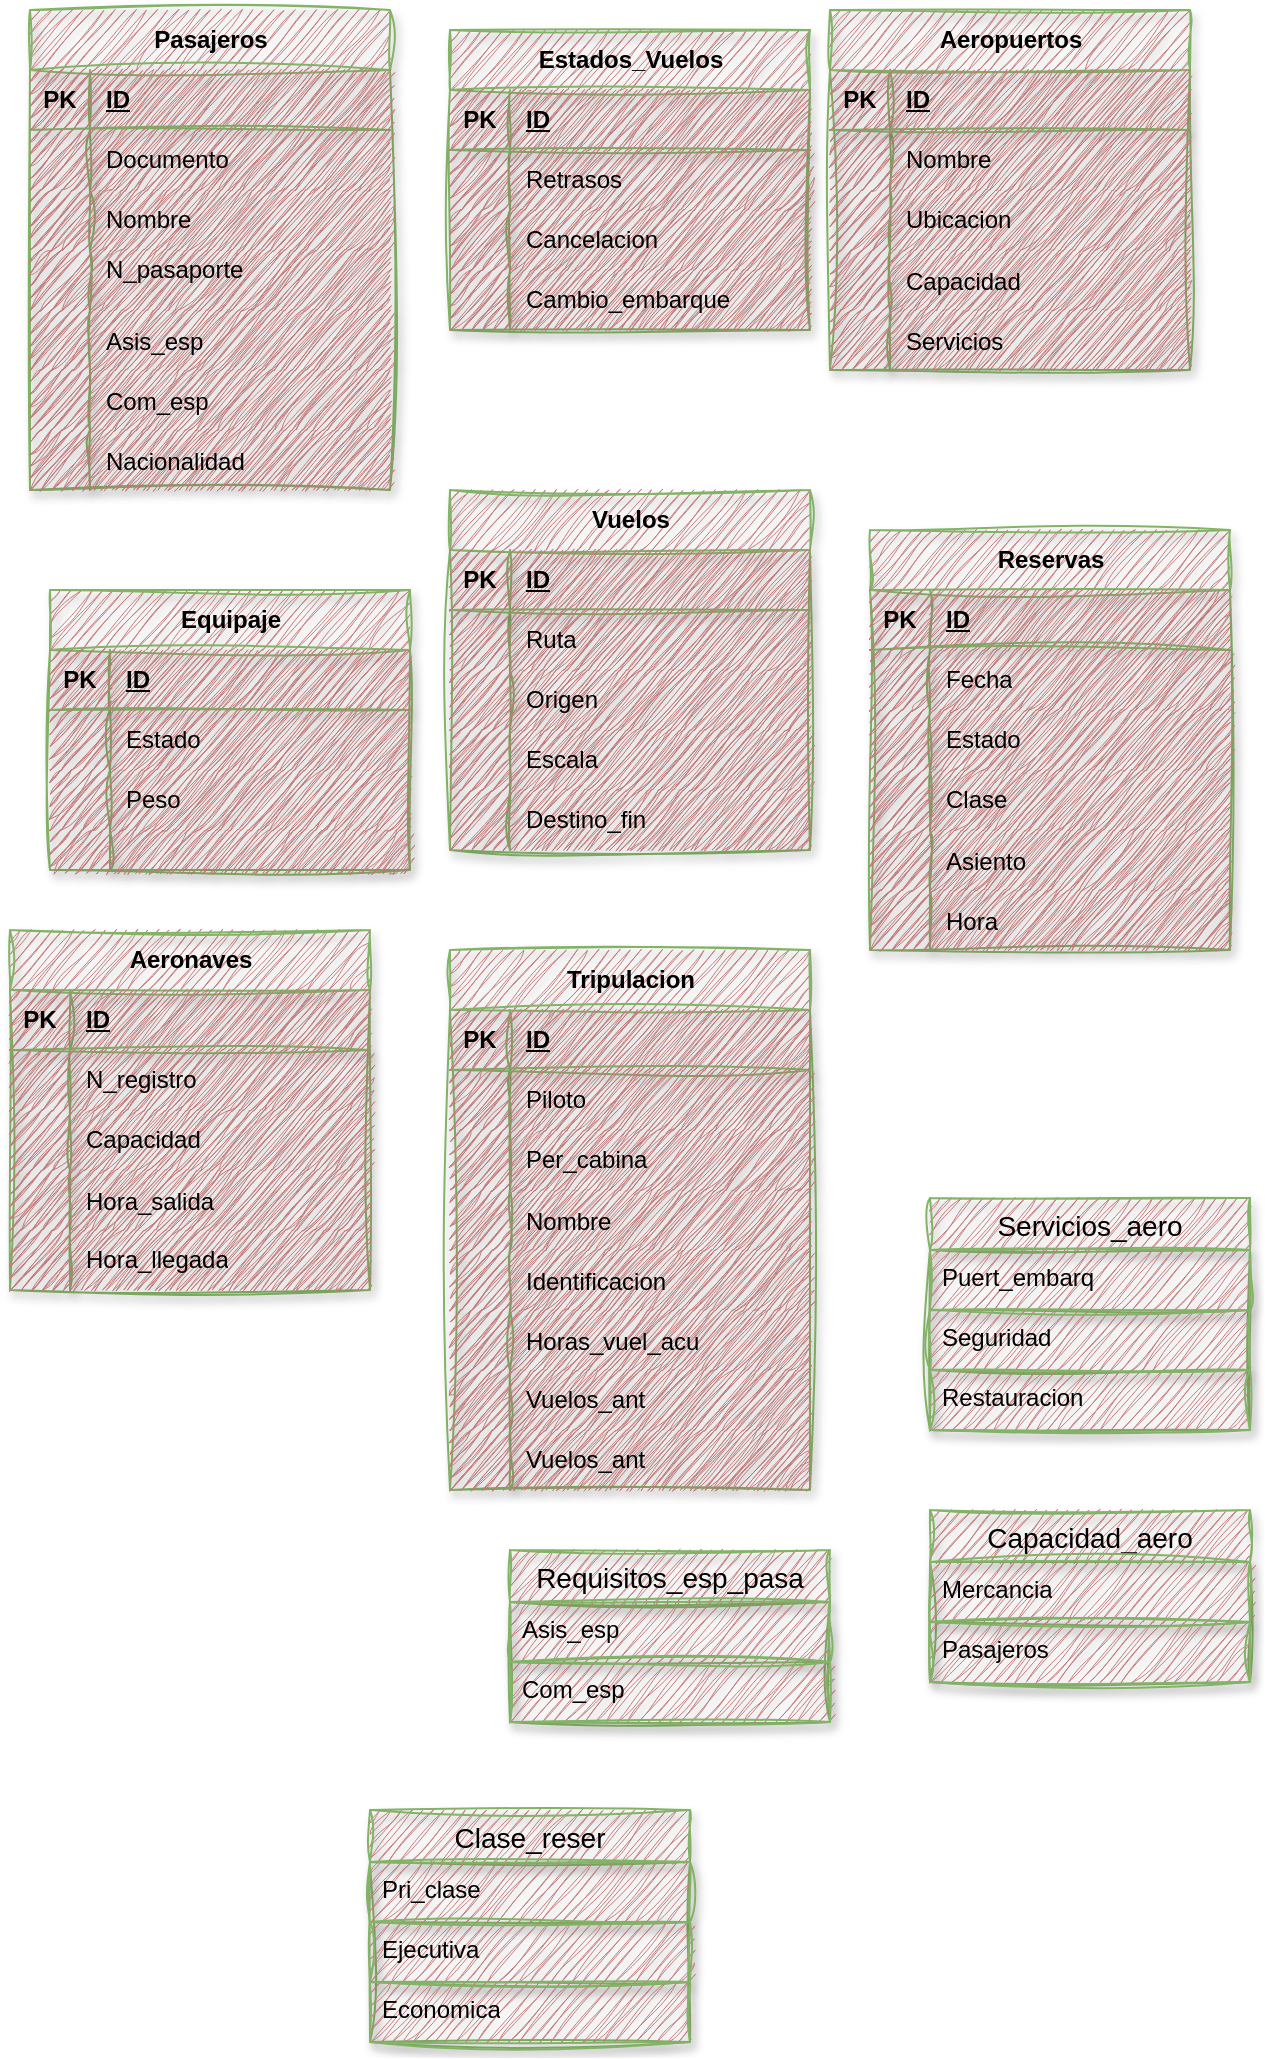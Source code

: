 <mxfile version="24.0.6" type="github">
  <diagram name="Página-1" id="NbwOSQeo5ul39Br16VW4">
    <mxGraphModel dx="1434" dy="818" grid="1" gridSize="10" guides="1" tooltips="1" connect="1" arrows="1" fold="1" page="1" pageScale="1" pageWidth="827" pageHeight="1169" math="0" shadow="0">
      <root>
        <mxCell id="0" />
        <mxCell id="1" parent="0" />
        <mxCell id="STJ2ofEDoqJh_Kn2lLjL-1" value="Pasajeros" style="shape=table;startSize=30;container=1;collapsible=1;childLayout=tableLayout;fixedRows=1;rowLines=0;fontStyle=1;align=center;resizeLast=1;html=1;swimlaneLine=1;shadow=1;swimlaneFillColor=none;fillColor=#C27A7A;strokeColor=#82b366;sketch=1;curveFitting=1;jiggle=2;" parent="1" vertex="1">
          <mxGeometry x="60" y="50" width="180" height="240" as="geometry" />
        </mxCell>
        <mxCell id="STJ2ofEDoqJh_Kn2lLjL-2" value="" style="shape=tableRow;horizontal=0;startSize=0;swimlaneHead=0;swimlaneBody=0;collapsible=0;dropTarget=0;points=[[0,0.5],[1,0.5]];portConstraint=eastwest;top=0;left=0;right=0;bottom=1;swimlaneLine=1;shadow=1;swimlaneFillColor=none;fillColor=#C27A7A;strokeColor=#82b366;sketch=1;curveFitting=1;jiggle=2;" parent="STJ2ofEDoqJh_Kn2lLjL-1" vertex="1">
          <mxGeometry y="30" width="180" height="30" as="geometry" />
        </mxCell>
        <mxCell id="STJ2ofEDoqJh_Kn2lLjL-3" value="PK" style="shape=partialRectangle;connectable=0;top=0;left=0;bottom=0;right=0;fontStyle=1;overflow=hidden;whiteSpace=wrap;html=1;swimlaneLine=1;shadow=1;swimlaneFillColor=none;fillColor=#C27A7A;strokeColor=#82b366;sketch=1;curveFitting=1;jiggle=2;" parent="STJ2ofEDoqJh_Kn2lLjL-2" vertex="1">
          <mxGeometry width="30" height="30" as="geometry">
            <mxRectangle width="30" height="30" as="alternateBounds" />
          </mxGeometry>
        </mxCell>
        <mxCell id="STJ2ofEDoqJh_Kn2lLjL-4" value="ID" style="shape=partialRectangle;connectable=0;top=0;left=0;bottom=0;right=0;align=left;spacingLeft=6;fontStyle=5;overflow=hidden;whiteSpace=wrap;html=1;swimlaneLine=1;shadow=1;swimlaneFillColor=none;fillColor=#C27A7A;strokeColor=#82b366;sketch=1;curveFitting=1;jiggle=2;" parent="STJ2ofEDoqJh_Kn2lLjL-2" vertex="1">
          <mxGeometry x="30" width="150" height="30" as="geometry">
            <mxRectangle width="150" height="30" as="alternateBounds" />
          </mxGeometry>
        </mxCell>
        <mxCell id="STJ2ofEDoqJh_Kn2lLjL-5" value="" style="shape=tableRow;horizontal=0;startSize=0;swimlaneHead=0;swimlaneBody=0;collapsible=0;dropTarget=0;points=[[0,0.5],[1,0.5]];portConstraint=eastwest;top=0;left=0;right=0;bottom=0;swimlaneLine=1;shadow=1;swimlaneFillColor=none;fillColor=#C27A7A;strokeColor=#82b366;sketch=1;curveFitting=1;jiggle=2;" parent="STJ2ofEDoqJh_Kn2lLjL-1" vertex="1">
          <mxGeometry y="60" width="180" height="30" as="geometry" />
        </mxCell>
        <mxCell id="STJ2ofEDoqJh_Kn2lLjL-6" value="" style="shape=partialRectangle;connectable=0;top=0;left=0;bottom=0;right=0;editable=1;overflow=hidden;whiteSpace=wrap;html=1;swimlaneLine=1;shadow=1;swimlaneFillColor=none;fillColor=#C27A7A;strokeColor=#82b366;sketch=1;curveFitting=1;jiggle=2;" parent="STJ2ofEDoqJh_Kn2lLjL-5" vertex="1">
          <mxGeometry width="30" height="30" as="geometry">
            <mxRectangle width="30" height="30" as="alternateBounds" />
          </mxGeometry>
        </mxCell>
        <mxCell id="STJ2ofEDoqJh_Kn2lLjL-7" value="Documento" style="shape=partialRectangle;connectable=0;top=0;left=0;bottom=0;right=0;align=left;spacingLeft=6;overflow=hidden;whiteSpace=wrap;html=1;swimlaneLine=1;shadow=1;swimlaneFillColor=none;fillColor=#C27A7A;strokeColor=#82b366;sketch=1;curveFitting=1;jiggle=2;" parent="STJ2ofEDoqJh_Kn2lLjL-5" vertex="1">
          <mxGeometry x="30" width="150" height="30" as="geometry">
            <mxRectangle width="150" height="30" as="alternateBounds" />
          </mxGeometry>
        </mxCell>
        <mxCell id="STJ2ofEDoqJh_Kn2lLjL-8" value="" style="shape=tableRow;horizontal=0;startSize=0;swimlaneHead=0;swimlaneBody=0;collapsible=0;dropTarget=0;points=[[0,0.5],[1,0.5]];portConstraint=eastwest;top=0;left=0;right=0;bottom=0;swimlaneLine=1;shadow=1;swimlaneFillColor=none;fillColor=#C27A7A;strokeColor=#82b366;sketch=1;curveFitting=1;jiggle=2;" parent="STJ2ofEDoqJh_Kn2lLjL-1" vertex="1">
          <mxGeometry y="90" width="180" height="30" as="geometry" />
        </mxCell>
        <mxCell id="STJ2ofEDoqJh_Kn2lLjL-9" value="" style="shape=partialRectangle;connectable=0;top=0;left=0;bottom=0;right=0;editable=1;overflow=hidden;whiteSpace=wrap;html=1;swimlaneLine=1;shadow=1;swimlaneFillColor=none;fillColor=#C27A7A;strokeColor=#82b366;sketch=1;curveFitting=1;jiggle=2;" parent="STJ2ofEDoqJh_Kn2lLjL-8" vertex="1">
          <mxGeometry width="30" height="30" as="geometry">
            <mxRectangle width="30" height="30" as="alternateBounds" />
          </mxGeometry>
        </mxCell>
        <mxCell id="STJ2ofEDoqJh_Kn2lLjL-10" value="Nombre" style="shape=partialRectangle;connectable=0;top=0;left=0;bottom=0;right=0;align=left;spacingLeft=6;overflow=hidden;whiteSpace=wrap;html=1;swimlaneLine=1;shadow=1;swimlaneFillColor=none;fillColor=#C27A7A;strokeColor=#82b366;sketch=1;curveFitting=1;jiggle=2;" parent="STJ2ofEDoqJh_Kn2lLjL-8" vertex="1">
          <mxGeometry x="30" width="150" height="30" as="geometry">
            <mxRectangle width="150" height="30" as="alternateBounds" />
          </mxGeometry>
        </mxCell>
        <mxCell id="STJ2ofEDoqJh_Kn2lLjL-11" value="" style="shape=tableRow;horizontal=0;startSize=0;swimlaneHead=0;swimlaneBody=0;collapsible=0;dropTarget=0;points=[[0,0.5],[1,0.5]];portConstraint=eastwest;top=0;left=0;right=0;bottom=0;swimlaneLine=1;shadow=1;swimlaneFillColor=none;fillColor=#C27A7A;strokeColor=#82b366;sketch=1;curveFitting=1;jiggle=2;" parent="STJ2ofEDoqJh_Kn2lLjL-1" vertex="1">
          <mxGeometry y="120" width="180" height="30" as="geometry" />
        </mxCell>
        <mxCell id="STJ2ofEDoqJh_Kn2lLjL-12" value="" style="shape=partialRectangle;connectable=0;top=0;left=0;bottom=0;right=0;editable=1;overflow=hidden;whiteSpace=wrap;html=1;swimlaneLine=1;shadow=1;swimlaneFillColor=none;fillColor=#C27A7A;strokeColor=#82b366;sketch=1;curveFitting=1;jiggle=2;" parent="STJ2ofEDoqJh_Kn2lLjL-11" vertex="1">
          <mxGeometry width="30" height="30" as="geometry">
            <mxRectangle width="30" height="30" as="alternateBounds" />
          </mxGeometry>
        </mxCell>
        <mxCell id="STJ2ofEDoqJh_Kn2lLjL-13" value="N_pasaporte&lt;div&gt;&lt;br&gt;&lt;/div&gt;" style="shape=partialRectangle;connectable=0;top=0;left=0;bottom=0;right=0;align=left;spacingLeft=6;overflow=hidden;whiteSpace=wrap;html=1;swimlaneLine=1;shadow=1;swimlaneFillColor=none;fillColor=#C27A7A;strokeColor=#82b366;sketch=1;curveFitting=1;jiggle=2;" parent="STJ2ofEDoqJh_Kn2lLjL-11" vertex="1">
          <mxGeometry x="30" width="150" height="30" as="geometry">
            <mxRectangle width="150" height="30" as="alternateBounds" />
          </mxGeometry>
        </mxCell>
        <mxCell id="3g1eBtFOdXX9fPJVgyDx-160" value="" style="shape=tableRow;horizontal=0;startSize=0;swimlaneHead=0;swimlaneBody=0;fillColor=#C27A7A;collapsible=0;dropTarget=0;points=[[0,0.5],[1,0.5]];portConstraint=eastwest;top=0;left=0;right=0;bottom=0;strokeColor=#82b366;swimlaneFillColor=none;swimlaneLine=1;shadow=1;sketch=1;curveFitting=1;jiggle=2;" vertex="1" parent="STJ2ofEDoqJh_Kn2lLjL-1">
          <mxGeometry y="150" width="180" height="30" as="geometry" />
        </mxCell>
        <mxCell id="3g1eBtFOdXX9fPJVgyDx-161" value="" style="shape=partialRectangle;connectable=0;fillColor=#C27A7A;top=0;left=0;bottom=0;right=0;editable=1;overflow=hidden;strokeColor=#82b366;swimlaneFillColor=none;swimlaneLine=1;shadow=1;sketch=1;curveFitting=1;jiggle=2;" vertex="1" parent="3g1eBtFOdXX9fPJVgyDx-160">
          <mxGeometry width="30" height="30" as="geometry">
            <mxRectangle width="30" height="30" as="alternateBounds" />
          </mxGeometry>
        </mxCell>
        <mxCell id="3g1eBtFOdXX9fPJVgyDx-162" value="Asis_esp" style="shape=partialRectangle;connectable=0;fillColor=#C27A7A;top=0;left=0;bottom=0;right=0;align=left;spacingLeft=6;overflow=hidden;strokeColor=#82b366;swimlaneFillColor=none;swimlaneLine=1;shadow=1;sketch=1;curveFitting=1;jiggle=2;" vertex="1" parent="3g1eBtFOdXX9fPJVgyDx-160">
          <mxGeometry x="30" width="150" height="30" as="geometry">
            <mxRectangle width="150" height="30" as="alternateBounds" />
          </mxGeometry>
        </mxCell>
        <mxCell id="3g1eBtFOdXX9fPJVgyDx-164" value="" style="shape=tableRow;horizontal=0;startSize=0;swimlaneHead=0;swimlaneBody=0;fillColor=#C27A7A;collapsible=0;dropTarget=0;points=[[0,0.5],[1,0.5]];portConstraint=eastwest;top=0;left=0;right=0;bottom=0;strokeColor=#82b366;swimlaneFillColor=none;swimlaneLine=1;shadow=1;sketch=1;curveFitting=1;jiggle=2;" vertex="1" parent="STJ2ofEDoqJh_Kn2lLjL-1">
          <mxGeometry y="180" width="180" height="30" as="geometry" />
        </mxCell>
        <mxCell id="3g1eBtFOdXX9fPJVgyDx-165" value="" style="shape=partialRectangle;connectable=0;fillColor=#C27A7A;top=0;left=0;bottom=0;right=0;editable=1;overflow=hidden;strokeColor=#82b366;swimlaneFillColor=none;swimlaneLine=1;shadow=1;sketch=1;curveFitting=1;jiggle=2;" vertex="1" parent="3g1eBtFOdXX9fPJVgyDx-164">
          <mxGeometry width="30" height="30" as="geometry">
            <mxRectangle width="30" height="30" as="alternateBounds" />
          </mxGeometry>
        </mxCell>
        <mxCell id="3g1eBtFOdXX9fPJVgyDx-166" value="Com_esp" style="shape=partialRectangle;connectable=0;fillColor=#C27A7A;top=0;left=0;bottom=0;right=0;align=left;spacingLeft=6;overflow=hidden;strokeColor=#82b366;swimlaneFillColor=none;swimlaneLine=1;shadow=1;sketch=1;curveFitting=1;jiggle=2;" vertex="1" parent="3g1eBtFOdXX9fPJVgyDx-164">
          <mxGeometry x="30" width="150" height="30" as="geometry">
            <mxRectangle width="150" height="30" as="alternateBounds" />
          </mxGeometry>
        </mxCell>
        <mxCell id="3g1eBtFOdXX9fPJVgyDx-248" value="" style="shape=tableRow;horizontal=0;startSize=0;swimlaneHead=0;swimlaneBody=0;fillColor=#C27A7A;collapsible=0;dropTarget=0;points=[[0,0.5],[1,0.5]];portConstraint=eastwest;top=0;left=0;right=0;bottom=0;strokeColor=#82b366;sketch=1;curveFitting=1;jiggle=2;shadow=1;" vertex="1" parent="STJ2ofEDoqJh_Kn2lLjL-1">
          <mxGeometry y="210" width="180" height="30" as="geometry" />
        </mxCell>
        <mxCell id="3g1eBtFOdXX9fPJVgyDx-249" value="" style="shape=partialRectangle;connectable=0;fillColor=#C27A7A;top=0;left=0;bottom=0;right=0;editable=1;overflow=hidden;strokeColor=#82b366;sketch=1;curveFitting=1;jiggle=2;shadow=1;" vertex="1" parent="3g1eBtFOdXX9fPJVgyDx-248">
          <mxGeometry width="30" height="30" as="geometry">
            <mxRectangle width="30" height="30" as="alternateBounds" />
          </mxGeometry>
        </mxCell>
        <mxCell id="3g1eBtFOdXX9fPJVgyDx-250" value="Nacionalidad" style="shape=partialRectangle;connectable=0;fillColor=#C27A7A;top=0;left=0;bottom=0;right=0;align=left;spacingLeft=6;overflow=hidden;strokeColor=#82b366;shadow=1;sketch=1;curveFitting=1;jiggle=2;" vertex="1" parent="3g1eBtFOdXX9fPJVgyDx-248">
          <mxGeometry x="30" width="150" height="30" as="geometry">
            <mxRectangle width="150" height="30" as="alternateBounds" />
          </mxGeometry>
        </mxCell>
        <mxCell id="3g1eBtFOdXX9fPJVgyDx-1" value="Estados_Vuelos" style="shape=table;startSize=30;container=1;collapsible=1;childLayout=tableLayout;fixedRows=1;rowLines=0;fontStyle=1;align=center;resizeLast=1;html=1;swimlaneLine=1;shadow=1;sketch=1;curveFitting=1;jiggle=2;swimlaneFillColor=none;fillColor=#c27a7a;strokeColor=#82b366;" vertex="1" parent="1">
          <mxGeometry x="270" y="60" width="180" height="150" as="geometry" />
        </mxCell>
        <mxCell id="3g1eBtFOdXX9fPJVgyDx-2" value="" style="shape=tableRow;horizontal=0;startSize=0;swimlaneHead=0;swimlaneBody=0;collapsible=0;dropTarget=0;points=[[0,0.5],[1,0.5]];portConstraint=eastwest;top=0;left=0;right=0;bottom=1;swimlaneLine=1;shadow=1;sketch=1;curveFitting=1;jiggle=2;swimlaneFillColor=none;fillColor=#c27a7a;strokeColor=#82b366;" vertex="1" parent="3g1eBtFOdXX9fPJVgyDx-1">
          <mxGeometry y="30" width="180" height="30" as="geometry" />
        </mxCell>
        <mxCell id="3g1eBtFOdXX9fPJVgyDx-3" value="PK" style="shape=partialRectangle;connectable=0;top=0;left=0;bottom=0;right=0;fontStyle=1;overflow=hidden;whiteSpace=wrap;html=1;swimlaneLine=1;shadow=1;sketch=1;curveFitting=1;jiggle=2;swimlaneFillColor=none;fillColor=#c27a7a;strokeColor=#82b366;" vertex="1" parent="3g1eBtFOdXX9fPJVgyDx-2">
          <mxGeometry width="30" height="30" as="geometry">
            <mxRectangle width="30" height="30" as="alternateBounds" />
          </mxGeometry>
        </mxCell>
        <mxCell id="3g1eBtFOdXX9fPJVgyDx-4" value="ID" style="shape=partialRectangle;connectable=0;top=0;left=0;bottom=0;right=0;align=left;spacingLeft=6;fontStyle=5;overflow=hidden;whiteSpace=wrap;html=1;swimlaneLine=1;shadow=1;sketch=1;curveFitting=1;jiggle=2;swimlaneFillColor=none;fillColor=#c27a7a;strokeColor=#82b366;" vertex="1" parent="3g1eBtFOdXX9fPJVgyDx-2">
          <mxGeometry x="30" width="150" height="30" as="geometry">
            <mxRectangle width="150" height="30" as="alternateBounds" />
          </mxGeometry>
        </mxCell>
        <mxCell id="3g1eBtFOdXX9fPJVgyDx-5" value="" style="shape=tableRow;horizontal=0;startSize=0;swimlaneHead=0;swimlaneBody=0;collapsible=0;dropTarget=0;points=[[0,0.5],[1,0.5]];portConstraint=eastwest;top=0;left=0;right=0;bottom=0;swimlaneLine=1;shadow=1;sketch=1;curveFitting=1;jiggle=2;swimlaneFillColor=none;fillColor=#c27a7a;strokeColor=#82b366;" vertex="1" parent="3g1eBtFOdXX9fPJVgyDx-1">
          <mxGeometry y="60" width="180" height="30" as="geometry" />
        </mxCell>
        <mxCell id="3g1eBtFOdXX9fPJVgyDx-6" value="" style="shape=partialRectangle;connectable=0;top=0;left=0;bottom=0;right=0;editable=1;overflow=hidden;whiteSpace=wrap;html=1;swimlaneLine=1;shadow=1;sketch=1;curveFitting=1;jiggle=2;swimlaneFillColor=none;fillColor=#c27a7a;strokeColor=#82b366;" vertex="1" parent="3g1eBtFOdXX9fPJVgyDx-5">
          <mxGeometry width="30" height="30" as="geometry">
            <mxRectangle width="30" height="30" as="alternateBounds" />
          </mxGeometry>
        </mxCell>
        <mxCell id="3g1eBtFOdXX9fPJVgyDx-7" value="Retrasos" style="shape=partialRectangle;connectable=0;top=0;left=0;bottom=0;right=0;align=left;spacingLeft=6;overflow=hidden;whiteSpace=wrap;html=1;swimlaneLine=1;shadow=1;sketch=1;curveFitting=1;jiggle=2;swimlaneFillColor=none;fillColor=#c27a7a;strokeColor=#82b366;" vertex="1" parent="3g1eBtFOdXX9fPJVgyDx-5">
          <mxGeometry x="30" width="150" height="30" as="geometry">
            <mxRectangle width="150" height="30" as="alternateBounds" />
          </mxGeometry>
        </mxCell>
        <mxCell id="3g1eBtFOdXX9fPJVgyDx-8" value="" style="shape=tableRow;horizontal=0;startSize=0;swimlaneHead=0;swimlaneBody=0;collapsible=0;dropTarget=0;points=[[0,0.5],[1,0.5]];portConstraint=eastwest;top=0;left=0;right=0;bottom=0;swimlaneLine=1;shadow=1;sketch=1;curveFitting=1;jiggle=2;swimlaneFillColor=none;fillColor=#c27a7a;strokeColor=#82b366;" vertex="1" parent="3g1eBtFOdXX9fPJVgyDx-1">
          <mxGeometry y="90" width="180" height="30" as="geometry" />
        </mxCell>
        <mxCell id="3g1eBtFOdXX9fPJVgyDx-9" value="" style="shape=partialRectangle;connectable=0;top=0;left=0;bottom=0;right=0;editable=1;overflow=hidden;whiteSpace=wrap;html=1;swimlaneLine=1;shadow=1;sketch=1;curveFitting=1;jiggle=2;swimlaneFillColor=none;fillColor=#c27a7a;strokeColor=#82b366;" vertex="1" parent="3g1eBtFOdXX9fPJVgyDx-8">
          <mxGeometry width="30" height="30" as="geometry">
            <mxRectangle width="30" height="30" as="alternateBounds" />
          </mxGeometry>
        </mxCell>
        <mxCell id="3g1eBtFOdXX9fPJVgyDx-10" value="Cancelacion" style="shape=partialRectangle;connectable=0;top=0;left=0;bottom=0;right=0;align=left;spacingLeft=6;overflow=hidden;whiteSpace=wrap;html=1;swimlaneLine=1;shadow=1;sketch=1;curveFitting=1;jiggle=2;swimlaneFillColor=none;fillColor=#c27a7a;strokeColor=#82b366;" vertex="1" parent="3g1eBtFOdXX9fPJVgyDx-8">
          <mxGeometry x="30" width="150" height="30" as="geometry">
            <mxRectangle width="150" height="30" as="alternateBounds" />
          </mxGeometry>
        </mxCell>
        <mxCell id="3g1eBtFOdXX9fPJVgyDx-11" value="" style="shape=tableRow;horizontal=0;startSize=0;swimlaneHead=0;swimlaneBody=0;collapsible=0;dropTarget=0;points=[[0,0.5],[1,0.5]];portConstraint=eastwest;top=0;left=0;right=0;bottom=0;swimlaneLine=1;shadow=1;sketch=1;curveFitting=1;jiggle=2;swimlaneFillColor=none;fillColor=#c27a7a;strokeColor=#82b366;" vertex="1" parent="3g1eBtFOdXX9fPJVgyDx-1">
          <mxGeometry y="120" width="180" height="30" as="geometry" />
        </mxCell>
        <mxCell id="3g1eBtFOdXX9fPJVgyDx-12" value="" style="shape=partialRectangle;connectable=0;top=0;left=0;bottom=0;right=0;editable=1;overflow=hidden;whiteSpace=wrap;html=1;swimlaneLine=1;shadow=1;sketch=1;curveFitting=1;jiggle=2;swimlaneFillColor=none;fillColor=#c27a7a;strokeColor=#82b366;" vertex="1" parent="3g1eBtFOdXX9fPJVgyDx-11">
          <mxGeometry width="30" height="30" as="geometry">
            <mxRectangle width="30" height="30" as="alternateBounds" />
          </mxGeometry>
        </mxCell>
        <mxCell id="3g1eBtFOdXX9fPJVgyDx-13" value="Cambio_embarque" style="shape=partialRectangle;connectable=0;top=0;left=0;bottom=0;right=0;align=left;spacingLeft=6;overflow=hidden;whiteSpace=wrap;html=1;swimlaneLine=1;shadow=1;sketch=1;curveFitting=1;jiggle=2;swimlaneFillColor=none;fillColor=#c27a7a;strokeColor=#82b366;" vertex="1" parent="3g1eBtFOdXX9fPJVgyDx-11">
          <mxGeometry x="30" width="150" height="30" as="geometry">
            <mxRectangle width="150" height="30" as="alternateBounds" />
          </mxGeometry>
        </mxCell>
        <mxCell id="3g1eBtFOdXX9fPJVgyDx-14" value="Tripulacion" style="shape=table;startSize=30;container=1;collapsible=1;childLayout=tableLayout;fixedRows=1;rowLines=0;fontStyle=1;align=center;resizeLast=1;html=1;swimlaneLine=1;shadow=1;sketch=1;curveFitting=1;jiggle=2;swimlaneFillColor=none;fillColor=#C27A7A;strokeColor=#82b366;" vertex="1" parent="1">
          <mxGeometry x="270" y="520" width="180" height="270" as="geometry" />
        </mxCell>
        <mxCell id="3g1eBtFOdXX9fPJVgyDx-15" value="" style="shape=tableRow;horizontal=0;startSize=0;swimlaneHead=0;swimlaneBody=0;collapsible=0;dropTarget=0;points=[[0,0.5],[1,0.5]];portConstraint=eastwest;top=0;left=0;right=0;bottom=1;swimlaneLine=1;shadow=1;sketch=1;curveFitting=1;jiggle=2;swimlaneFillColor=none;fillColor=#C27A7A;strokeColor=#82b366;" vertex="1" parent="3g1eBtFOdXX9fPJVgyDx-14">
          <mxGeometry y="30" width="180" height="30" as="geometry" />
        </mxCell>
        <mxCell id="3g1eBtFOdXX9fPJVgyDx-16" value="PK" style="shape=partialRectangle;connectable=0;top=0;left=0;bottom=0;right=0;fontStyle=1;overflow=hidden;whiteSpace=wrap;html=1;swimlaneLine=1;shadow=1;sketch=1;curveFitting=1;jiggle=2;swimlaneFillColor=none;fillColor=#C27A7A;strokeColor=#82b366;" vertex="1" parent="3g1eBtFOdXX9fPJVgyDx-15">
          <mxGeometry width="30" height="30" as="geometry">
            <mxRectangle width="30" height="30" as="alternateBounds" />
          </mxGeometry>
        </mxCell>
        <mxCell id="3g1eBtFOdXX9fPJVgyDx-17" value="ID" style="shape=partialRectangle;connectable=0;top=0;left=0;bottom=0;right=0;align=left;spacingLeft=6;fontStyle=5;overflow=hidden;whiteSpace=wrap;html=1;swimlaneLine=1;shadow=1;sketch=1;curveFitting=1;jiggle=2;swimlaneFillColor=none;fillColor=#C27A7A;strokeColor=#82b366;" vertex="1" parent="3g1eBtFOdXX9fPJVgyDx-15">
          <mxGeometry x="30" width="150" height="30" as="geometry">
            <mxRectangle width="150" height="30" as="alternateBounds" />
          </mxGeometry>
        </mxCell>
        <mxCell id="3g1eBtFOdXX9fPJVgyDx-18" value="" style="shape=tableRow;horizontal=0;startSize=0;swimlaneHead=0;swimlaneBody=0;collapsible=0;dropTarget=0;points=[[0,0.5],[1,0.5]];portConstraint=eastwest;top=0;left=0;right=0;bottom=0;swimlaneLine=1;shadow=1;sketch=1;curveFitting=1;jiggle=2;swimlaneFillColor=none;fillColor=#C27A7A;strokeColor=#82b366;" vertex="1" parent="3g1eBtFOdXX9fPJVgyDx-14">
          <mxGeometry y="60" width="180" height="30" as="geometry" />
        </mxCell>
        <mxCell id="3g1eBtFOdXX9fPJVgyDx-19" value="" style="shape=partialRectangle;connectable=0;top=0;left=0;bottom=0;right=0;editable=1;overflow=hidden;whiteSpace=wrap;html=1;swimlaneLine=1;shadow=1;sketch=1;curveFitting=1;jiggle=2;swimlaneFillColor=none;fillColor=#C27A7A;strokeColor=#82b366;" vertex="1" parent="3g1eBtFOdXX9fPJVgyDx-18">
          <mxGeometry width="30" height="30" as="geometry">
            <mxRectangle width="30" height="30" as="alternateBounds" />
          </mxGeometry>
        </mxCell>
        <mxCell id="3g1eBtFOdXX9fPJVgyDx-20" value="Piloto" style="shape=partialRectangle;connectable=0;top=0;left=0;bottom=0;right=0;align=left;spacingLeft=6;overflow=hidden;whiteSpace=wrap;html=1;swimlaneLine=1;shadow=1;sketch=1;curveFitting=1;jiggle=2;swimlaneFillColor=none;fillColor=#C27A7A;strokeColor=#82b366;" vertex="1" parent="3g1eBtFOdXX9fPJVgyDx-18">
          <mxGeometry x="30" width="150" height="30" as="geometry">
            <mxRectangle width="150" height="30" as="alternateBounds" />
          </mxGeometry>
        </mxCell>
        <mxCell id="3g1eBtFOdXX9fPJVgyDx-21" value="" style="shape=tableRow;horizontal=0;startSize=0;swimlaneHead=0;swimlaneBody=0;collapsible=0;dropTarget=0;points=[[0,0.5],[1,0.5]];portConstraint=eastwest;top=0;left=0;right=0;bottom=0;swimlaneLine=1;shadow=1;sketch=1;curveFitting=1;jiggle=2;swimlaneFillColor=none;fillColor=#C27A7A;strokeColor=#82b366;" vertex="1" parent="3g1eBtFOdXX9fPJVgyDx-14">
          <mxGeometry y="90" width="180" height="30" as="geometry" />
        </mxCell>
        <mxCell id="3g1eBtFOdXX9fPJVgyDx-22" value="" style="shape=partialRectangle;connectable=0;top=0;left=0;bottom=0;right=0;editable=1;overflow=hidden;whiteSpace=wrap;html=1;swimlaneLine=1;shadow=1;sketch=1;curveFitting=1;jiggle=2;swimlaneFillColor=none;fillColor=#C27A7A;strokeColor=#82b366;" vertex="1" parent="3g1eBtFOdXX9fPJVgyDx-21">
          <mxGeometry width="30" height="30" as="geometry">
            <mxRectangle width="30" height="30" as="alternateBounds" />
          </mxGeometry>
        </mxCell>
        <mxCell id="3g1eBtFOdXX9fPJVgyDx-23" value="Per_cabina" style="shape=partialRectangle;connectable=0;top=0;left=0;bottom=0;right=0;align=left;spacingLeft=6;overflow=hidden;whiteSpace=wrap;html=1;swimlaneLine=1;shadow=1;sketch=1;curveFitting=1;jiggle=2;swimlaneFillColor=none;fillColor=#C27A7A;strokeColor=#82b366;" vertex="1" parent="3g1eBtFOdXX9fPJVgyDx-21">
          <mxGeometry x="30" width="150" height="30" as="geometry">
            <mxRectangle width="150" height="30" as="alternateBounds" />
          </mxGeometry>
        </mxCell>
        <mxCell id="3g1eBtFOdXX9fPJVgyDx-218" value="" style="shape=tableRow;horizontal=0;startSize=0;swimlaneHead=0;swimlaneBody=0;fillColor=#C27A7A;collapsible=0;dropTarget=0;points=[[0,0.5],[1,0.5]];portConstraint=eastwest;top=0;left=0;right=0;bottom=0;strokeColor=#82b366;sketch=1;curveFitting=1;jiggle=2;shadow=1;" vertex="1" parent="3g1eBtFOdXX9fPJVgyDx-14">
          <mxGeometry y="120" width="180" height="30" as="geometry" />
        </mxCell>
        <mxCell id="3g1eBtFOdXX9fPJVgyDx-219" value="" style="shape=partialRectangle;connectable=0;fillColor=#C27A7A;top=0;left=0;bottom=0;right=0;editable=1;overflow=hidden;strokeColor=#82b366;sketch=1;curveFitting=1;jiggle=2;shadow=1;" vertex="1" parent="3g1eBtFOdXX9fPJVgyDx-218">
          <mxGeometry width="30" height="30" as="geometry">
            <mxRectangle width="30" height="30" as="alternateBounds" />
          </mxGeometry>
        </mxCell>
        <mxCell id="3g1eBtFOdXX9fPJVgyDx-220" value="Nombre" style="shape=partialRectangle;connectable=0;fillColor=#C27A7A;top=0;left=0;bottom=0;right=0;align=left;spacingLeft=6;overflow=hidden;strokeColor=#82b366;sketch=1;curveFitting=1;jiggle=2;shadow=1;" vertex="1" parent="3g1eBtFOdXX9fPJVgyDx-218">
          <mxGeometry x="30" width="150" height="30" as="geometry">
            <mxRectangle width="150" height="30" as="alternateBounds" />
          </mxGeometry>
        </mxCell>
        <mxCell id="3g1eBtFOdXX9fPJVgyDx-222" value="" style="shape=tableRow;horizontal=0;startSize=0;swimlaneHead=0;swimlaneBody=0;fillColor=#C27A7A;collapsible=0;dropTarget=0;points=[[0,0.5],[1,0.5]];portConstraint=eastwest;top=0;left=0;right=0;bottom=0;strokeColor=#82b366;sketch=1;curveFitting=1;jiggle=2;shadow=1;" vertex="1" parent="3g1eBtFOdXX9fPJVgyDx-14">
          <mxGeometry y="150" width="180" height="30" as="geometry" />
        </mxCell>
        <mxCell id="3g1eBtFOdXX9fPJVgyDx-223" value="" style="shape=partialRectangle;connectable=0;fillColor=#C27A7A;top=0;left=0;bottom=0;right=0;editable=1;overflow=hidden;strokeColor=#82b366;sketch=1;curveFitting=1;jiggle=2;shadow=1;" vertex="1" parent="3g1eBtFOdXX9fPJVgyDx-222">
          <mxGeometry width="30" height="30" as="geometry">
            <mxRectangle width="30" height="30" as="alternateBounds" />
          </mxGeometry>
        </mxCell>
        <mxCell id="3g1eBtFOdXX9fPJVgyDx-224" value="Identificacion" style="shape=partialRectangle;connectable=0;fillColor=#C27A7A;top=0;left=0;bottom=0;right=0;align=left;spacingLeft=6;overflow=hidden;strokeColor=#82b366;sketch=1;curveFitting=1;jiggle=2;shadow=1;" vertex="1" parent="3g1eBtFOdXX9fPJVgyDx-222">
          <mxGeometry x="30" width="150" height="30" as="geometry">
            <mxRectangle width="150" height="30" as="alternateBounds" />
          </mxGeometry>
        </mxCell>
        <mxCell id="3g1eBtFOdXX9fPJVgyDx-226" value="" style="shape=tableRow;horizontal=0;startSize=0;swimlaneHead=0;swimlaneBody=0;fillColor=#C27A7A;collapsible=0;dropTarget=0;points=[[0,0.5],[1,0.5]];portConstraint=eastwest;top=0;left=0;right=0;bottom=0;strokeColor=#82b366;sketch=1;curveFitting=1;jiggle=2;shadow=1;" vertex="1" parent="3g1eBtFOdXX9fPJVgyDx-14">
          <mxGeometry y="180" width="180" height="30" as="geometry" />
        </mxCell>
        <mxCell id="3g1eBtFOdXX9fPJVgyDx-227" value="" style="shape=partialRectangle;connectable=0;fillColor=#C27A7A;top=0;left=0;bottom=0;right=0;editable=1;overflow=hidden;strokeColor=#82b366;sketch=1;curveFitting=1;jiggle=2;shadow=1;" vertex="1" parent="3g1eBtFOdXX9fPJVgyDx-226">
          <mxGeometry width="30" height="30" as="geometry">
            <mxRectangle width="30" height="30" as="alternateBounds" />
          </mxGeometry>
        </mxCell>
        <mxCell id="3g1eBtFOdXX9fPJVgyDx-228" value="Horas_vuel_acu" style="shape=partialRectangle;connectable=0;fillColor=#C27A7A;top=0;left=0;bottom=0;right=0;align=left;spacingLeft=6;overflow=hidden;strokeColor=#82b366;sketch=1;curveFitting=1;jiggle=2;shadow=1;" vertex="1" parent="3g1eBtFOdXX9fPJVgyDx-226">
          <mxGeometry x="30" width="150" height="30" as="geometry">
            <mxRectangle width="150" height="30" as="alternateBounds" />
          </mxGeometry>
        </mxCell>
        <mxCell id="3g1eBtFOdXX9fPJVgyDx-24" value="" style="shape=tableRow;horizontal=0;startSize=0;swimlaneHead=0;swimlaneBody=0;collapsible=0;dropTarget=0;points=[[0,0.5],[1,0.5]];portConstraint=eastwest;top=0;left=0;right=0;bottom=0;swimlaneLine=1;shadow=1;sketch=1;curveFitting=1;jiggle=2;swimlaneFillColor=none;fillColor=#C27A7A;strokeColor=#82b366;" vertex="1" parent="3g1eBtFOdXX9fPJVgyDx-14">
          <mxGeometry y="210" width="180" height="30" as="geometry" />
        </mxCell>
        <mxCell id="3g1eBtFOdXX9fPJVgyDx-25" value="" style="shape=partialRectangle;connectable=0;top=0;left=0;bottom=0;right=0;editable=1;overflow=hidden;whiteSpace=wrap;html=1;swimlaneLine=1;shadow=1;sketch=1;curveFitting=1;jiggle=2;swimlaneFillColor=none;fillColor=#C27A7A;strokeColor=#82b366;" vertex="1" parent="3g1eBtFOdXX9fPJVgyDx-24">
          <mxGeometry width="30" height="30" as="geometry">
            <mxRectangle width="30" height="30" as="alternateBounds" />
          </mxGeometry>
        </mxCell>
        <mxCell id="3g1eBtFOdXX9fPJVgyDx-26" value="Vuelos_ant" style="shape=partialRectangle;connectable=0;top=0;left=0;bottom=0;right=0;align=left;spacingLeft=6;overflow=hidden;whiteSpace=wrap;html=1;swimlaneLine=1;shadow=1;sketch=1;curveFitting=1;jiggle=2;swimlaneFillColor=none;fillColor=#C27A7A;strokeColor=#82b366;" vertex="1" parent="3g1eBtFOdXX9fPJVgyDx-24">
          <mxGeometry x="30" width="150" height="30" as="geometry">
            <mxRectangle width="150" height="30" as="alternateBounds" />
          </mxGeometry>
        </mxCell>
        <mxCell id="3g1eBtFOdXX9fPJVgyDx-276" value="" style="shape=tableRow;horizontal=0;startSize=0;swimlaneHead=0;swimlaneBody=0;collapsible=0;dropTarget=0;points=[[0,0.5],[1,0.5]];portConstraint=eastwest;top=0;left=0;right=0;bottom=0;swimlaneLine=1;shadow=1;sketch=1;curveFitting=1;jiggle=2;swimlaneFillColor=none;fillColor=#C27A7A;strokeColor=#82b366;" vertex="1" parent="3g1eBtFOdXX9fPJVgyDx-14">
          <mxGeometry y="240" width="180" height="30" as="geometry" />
        </mxCell>
        <mxCell id="3g1eBtFOdXX9fPJVgyDx-277" value="" style="shape=partialRectangle;connectable=0;top=0;left=0;bottom=0;right=0;editable=1;overflow=hidden;whiteSpace=wrap;html=1;swimlaneLine=1;shadow=1;sketch=1;curveFitting=1;jiggle=2;swimlaneFillColor=none;fillColor=#C27A7A;strokeColor=#82b366;" vertex="1" parent="3g1eBtFOdXX9fPJVgyDx-276">
          <mxGeometry width="30" height="30" as="geometry">
            <mxRectangle width="30" height="30" as="alternateBounds" />
          </mxGeometry>
        </mxCell>
        <mxCell id="3g1eBtFOdXX9fPJVgyDx-278" value="Vuelos_ant" style="shape=partialRectangle;connectable=0;top=0;left=0;bottom=0;right=0;align=left;spacingLeft=6;overflow=hidden;whiteSpace=wrap;html=1;swimlaneLine=1;shadow=1;sketch=1;curveFitting=1;jiggle=2;swimlaneFillColor=none;fillColor=#C27A7A;strokeColor=#82b366;" vertex="1" parent="3g1eBtFOdXX9fPJVgyDx-276">
          <mxGeometry x="30" width="150" height="30" as="geometry">
            <mxRectangle width="150" height="30" as="alternateBounds" />
          </mxGeometry>
        </mxCell>
        <mxCell id="3g1eBtFOdXX9fPJVgyDx-66" value="Aeronaves" style="shape=table;startSize=30;container=1;collapsible=1;childLayout=tableLayout;fixedRows=1;rowLines=0;fontStyle=1;align=center;resizeLast=1;html=1;swimlaneLine=1;shadow=1;swimlaneFillColor=none;fillColor=#C27A7A;strokeColor=#82b366;sketch=1;curveFitting=1;jiggle=2;" vertex="1" parent="1">
          <mxGeometry x="50" y="510" width="180" height="180" as="geometry" />
        </mxCell>
        <mxCell id="3g1eBtFOdXX9fPJVgyDx-67" value="" style="shape=tableRow;horizontal=0;startSize=0;swimlaneHead=0;swimlaneBody=0;collapsible=0;dropTarget=0;points=[[0,0.5],[1,0.5]];portConstraint=eastwest;top=0;left=0;right=0;bottom=1;swimlaneLine=1;shadow=1;swimlaneFillColor=none;fillColor=#C27A7A;strokeColor=#82b366;sketch=1;curveFitting=1;jiggle=2;" vertex="1" parent="3g1eBtFOdXX9fPJVgyDx-66">
          <mxGeometry y="30" width="180" height="30" as="geometry" />
        </mxCell>
        <mxCell id="3g1eBtFOdXX9fPJVgyDx-68" value="PK" style="shape=partialRectangle;connectable=0;top=0;left=0;bottom=0;right=0;fontStyle=1;overflow=hidden;whiteSpace=wrap;html=1;swimlaneLine=1;shadow=1;swimlaneFillColor=none;fillColor=#C27A7A;strokeColor=#82b366;sketch=1;curveFitting=1;jiggle=2;" vertex="1" parent="3g1eBtFOdXX9fPJVgyDx-67">
          <mxGeometry width="30" height="30" as="geometry">
            <mxRectangle width="30" height="30" as="alternateBounds" />
          </mxGeometry>
        </mxCell>
        <mxCell id="3g1eBtFOdXX9fPJVgyDx-69" value="ID" style="shape=partialRectangle;connectable=0;top=0;left=0;bottom=0;right=0;align=left;spacingLeft=6;fontStyle=5;overflow=hidden;whiteSpace=wrap;html=1;swimlaneLine=1;shadow=1;swimlaneFillColor=none;fillColor=#C27A7A;strokeColor=#82b366;sketch=1;curveFitting=1;jiggle=2;" vertex="1" parent="3g1eBtFOdXX9fPJVgyDx-67">
          <mxGeometry x="30" width="150" height="30" as="geometry">
            <mxRectangle width="150" height="30" as="alternateBounds" />
          </mxGeometry>
        </mxCell>
        <mxCell id="3g1eBtFOdXX9fPJVgyDx-70" value="" style="shape=tableRow;horizontal=0;startSize=0;swimlaneHead=0;swimlaneBody=0;collapsible=0;dropTarget=0;points=[[0,0.5],[1,0.5]];portConstraint=eastwest;top=0;left=0;right=0;bottom=0;swimlaneLine=1;shadow=1;swimlaneFillColor=none;fillColor=#C27A7A;strokeColor=#82b366;sketch=1;curveFitting=1;jiggle=2;" vertex="1" parent="3g1eBtFOdXX9fPJVgyDx-66">
          <mxGeometry y="60" width="180" height="30" as="geometry" />
        </mxCell>
        <mxCell id="3g1eBtFOdXX9fPJVgyDx-71" value="" style="shape=partialRectangle;connectable=0;top=0;left=0;bottom=0;right=0;editable=1;overflow=hidden;whiteSpace=wrap;html=1;swimlaneLine=1;shadow=1;swimlaneFillColor=none;fillColor=#C27A7A;strokeColor=#82b366;sketch=1;curveFitting=1;jiggle=2;" vertex="1" parent="3g1eBtFOdXX9fPJVgyDx-70">
          <mxGeometry width="30" height="30" as="geometry">
            <mxRectangle width="30" height="30" as="alternateBounds" />
          </mxGeometry>
        </mxCell>
        <mxCell id="3g1eBtFOdXX9fPJVgyDx-72" value="N_registro" style="shape=partialRectangle;connectable=0;top=0;left=0;bottom=0;right=0;align=left;spacingLeft=6;overflow=hidden;whiteSpace=wrap;html=1;swimlaneLine=1;shadow=1;swimlaneFillColor=none;fillColor=#C27A7A;strokeColor=#82b366;sketch=1;curveFitting=1;jiggle=2;" vertex="1" parent="3g1eBtFOdXX9fPJVgyDx-70">
          <mxGeometry x="30" width="150" height="30" as="geometry">
            <mxRectangle width="150" height="30" as="alternateBounds" />
          </mxGeometry>
        </mxCell>
        <mxCell id="3g1eBtFOdXX9fPJVgyDx-73" value="" style="shape=tableRow;horizontal=0;startSize=0;swimlaneHead=0;swimlaneBody=0;collapsible=0;dropTarget=0;points=[[0,0.5],[1,0.5]];portConstraint=eastwest;top=0;left=0;right=0;bottom=0;swimlaneLine=1;shadow=1;swimlaneFillColor=none;fillColor=#C27A7A;strokeColor=#82b366;sketch=1;curveFitting=1;jiggle=2;" vertex="1" parent="3g1eBtFOdXX9fPJVgyDx-66">
          <mxGeometry y="90" width="180" height="30" as="geometry" />
        </mxCell>
        <mxCell id="3g1eBtFOdXX9fPJVgyDx-74" value="" style="shape=partialRectangle;connectable=0;top=0;left=0;bottom=0;right=0;editable=1;overflow=hidden;whiteSpace=wrap;html=1;swimlaneLine=1;shadow=1;swimlaneFillColor=none;fillColor=#C27A7A;strokeColor=#82b366;sketch=1;curveFitting=1;jiggle=2;" vertex="1" parent="3g1eBtFOdXX9fPJVgyDx-73">
          <mxGeometry width="30" height="30" as="geometry">
            <mxRectangle width="30" height="30" as="alternateBounds" />
          </mxGeometry>
        </mxCell>
        <mxCell id="3g1eBtFOdXX9fPJVgyDx-75" value="Capacidad" style="shape=partialRectangle;connectable=0;top=0;left=0;bottom=0;right=0;align=left;spacingLeft=6;overflow=hidden;whiteSpace=wrap;html=1;swimlaneLine=1;shadow=1;swimlaneFillColor=none;fillColor=#C27A7A;strokeColor=#82b366;sketch=1;curveFitting=1;jiggle=2;" vertex="1" parent="3g1eBtFOdXX9fPJVgyDx-73">
          <mxGeometry x="30" width="150" height="30" as="geometry">
            <mxRectangle width="150" height="30" as="alternateBounds" />
          </mxGeometry>
        </mxCell>
        <mxCell id="3g1eBtFOdXX9fPJVgyDx-202" value="" style="shape=tableRow;horizontal=0;startSize=0;swimlaneHead=0;swimlaneBody=0;fillColor=#C27A7A;collapsible=0;dropTarget=0;points=[[0,0.5],[1,0.5]];portConstraint=eastwest;top=0;left=0;right=0;bottom=0;shadow=1;strokeColor=#82b366;sketch=1;curveFitting=1;jiggle=2;" vertex="1" parent="3g1eBtFOdXX9fPJVgyDx-66">
          <mxGeometry y="120" width="180" height="30" as="geometry" />
        </mxCell>
        <mxCell id="3g1eBtFOdXX9fPJVgyDx-203" value="" style="shape=partialRectangle;connectable=0;fillColor=#C27A7A;top=0;left=0;bottom=0;right=0;editable=1;overflow=hidden;shadow=1;strokeColor=#82b366;sketch=1;curveFitting=1;jiggle=2;" vertex="1" parent="3g1eBtFOdXX9fPJVgyDx-202">
          <mxGeometry width="30" height="30" as="geometry">
            <mxRectangle width="30" height="30" as="alternateBounds" />
          </mxGeometry>
        </mxCell>
        <mxCell id="3g1eBtFOdXX9fPJVgyDx-204" value="Hora_salida" style="shape=partialRectangle;connectable=0;fillColor=#C27A7A;top=0;left=0;bottom=0;right=0;align=left;spacingLeft=6;overflow=hidden;shadow=1;strokeColor=#82b366;sketch=1;curveFitting=1;jiggle=2;" vertex="1" parent="3g1eBtFOdXX9fPJVgyDx-202">
          <mxGeometry x="30" width="150" height="30" as="geometry">
            <mxRectangle width="150" height="30" as="alternateBounds" />
          </mxGeometry>
        </mxCell>
        <mxCell id="3g1eBtFOdXX9fPJVgyDx-76" value="" style="shape=tableRow;horizontal=0;startSize=0;swimlaneHead=0;swimlaneBody=0;collapsible=0;dropTarget=0;points=[[0,0.5],[1,0.5]];portConstraint=eastwest;top=0;left=0;right=0;bottom=0;swimlaneLine=1;shadow=1;swimlaneFillColor=none;fillColor=#C27A7A;strokeColor=#82b366;sketch=1;curveFitting=1;jiggle=2;" vertex="1" parent="3g1eBtFOdXX9fPJVgyDx-66">
          <mxGeometry y="150" width="180" height="30" as="geometry" />
        </mxCell>
        <mxCell id="3g1eBtFOdXX9fPJVgyDx-77" value="" style="shape=partialRectangle;connectable=0;top=0;left=0;bottom=0;right=0;editable=1;overflow=hidden;whiteSpace=wrap;html=1;swimlaneLine=1;shadow=1;swimlaneFillColor=none;fillColor=#C27A7A;strokeColor=#82b366;sketch=1;curveFitting=1;jiggle=2;" vertex="1" parent="3g1eBtFOdXX9fPJVgyDx-76">
          <mxGeometry width="30" height="30" as="geometry">
            <mxRectangle width="30" height="30" as="alternateBounds" />
          </mxGeometry>
        </mxCell>
        <mxCell id="3g1eBtFOdXX9fPJVgyDx-78" value="Hora_llegada" style="shape=partialRectangle;connectable=0;top=0;left=0;bottom=0;right=0;align=left;spacingLeft=6;overflow=hidden;whiteSpace=wrap;html=1;swimlaneLine=1;shadow=1;swimlaneFillColor=none;fillColor=#C27A7A;strokeColor=#82b366;sketch=1;curveFitting=1;jiggle=2;" vertex="1" parent="3g1eBtFOdXX9fPJVgyDx-76">
          <mxGeometry x="30" width="150" height="30" as="geometry">
            <mxRectangle width="150" height="30" as="alternateBounds" />
          </mxGeometry>
        </mxCell>
        <mxCell id="3g1eBtFOdXX9fPJVgyDx-79" value="Reservas" style="shape=table;startSize=30;container=1;collapsible=1;childLayout=tableLayout;fixedRows=1;rowLines=0;fontStyle=1;align=center;resizeLast=1;html=1;swimlaneLine=1;shadow=1;swimlaneFillColor=none;fillColor=#C27A7A;strokeColor=#82b366;sketch=1;curveFitting=1;jiggle=2;" vertex="1" parent="1">
          <mxGeometry x="480" y="310" width="180" height="210" as="geometry" />
        </mxCell>
        <mxCell id="3g1eBtFOdXX9fPJVgyDx-80" value="" style="shape=tableRow;horizontal=0;startSize=0;swimlaneHead=0;swimlaneBody=0;collapsible=0;dropTarget=0;points=[[0,0.5],[1,0.5]];portConstraint=eastwest;top=0;left=0;right=0;bottom=1;swimlaneLine=1;shadow=1;swimlaneFillColor=none;fillColor=#C27A7A;strokeColor=#82b366;sketch=1;curveFitting=1;jiggle=2;" vertex="1" parent="3g1eBtFOdXX9fPJVgyDx-79">
          <mxGeometry y="30" width="180" height="30" as="geometry" />
        </mxCell>
        <mxCell id="3g1eBtFOdXX9fPJVgyDx-81" value="PK" style="shape=partialRectangle;connectable=0;top=0;left=0;bottom=0;right=0;fontStyle=1;overflow=hidden;whiteSpace=wrap;html=1;swimlaneLine=1;shadow=1;swimlaneFillColor=none;fillColor=#C27A7A;strokeColor=#82b366;sketch=1;curveFitting=1;jiggle=2;" vertex="1" parent="3g1eBtFOdXX9fPJVgyDx-80">
          <mxGeometry width="30" height="30" as="geometry">
            <mxRectangle width="30" height="30" as="alternateBounds" />
          </mxGeometry>
        </mxCell>
        <mxCell id="3g1eBtFOdXX9fPJVgyDx-82" value="ID" style="shape=partialRectangle;connectable=0;top=0;left=0;bottom=0;right=0;align=left;spacingLeft=6;fontStyle=5;overflow=hidden;whiteSpace=wrap;html=1;swimlaneLine=1;shadow=1;swimlaneFillColor=none;fillColor=#C27A7A;strokeColor=#82b366;sketch=1;curveFitting=1;jiggle=2;" vertex="1" parent="3g1eBtFOdXX9fPJVgyDx-80">
          <mxGeometry x="30" width="150" height="30" as="geometry">
            <mxRectangle width="150" height="30" as="alternateBounds" />
          </mxGeometry>
        </mxCell>
        <mxCell id="3g1eBtFOdXX9fPJVgyDx-83" value="" style="shape=tableRow;horizontal=0;startSize=0;swimlaneHead=0;swimlaneBody=0;collapsible=0;dropTarget=0;points=[[0,0.5],[1,0.5]];portConstraint=eastwest;top=0;left=0;right=0;bottom=0;swimlaneLine=1;shadow=1;swimlaneFillColor=none;fillColor=#C27A7A;strokeColor=#82b366;sketch=1;curveFitting=1;jiggle=2;" vertex="1" parent="3g1eBtFOdXX9fPJVgyDx-79">
          <mxGeometry y="60" width="180" height="30" as="geometry" />
        </mxCell>
        <mxCell id="3g1eBtFOdXX9fPJVgyDx-84" value="" style="shape=partialRectangle;connectable=0;top=0;left=0;bottom=0;right=0;editable=1;overflow=hidden;whiteSpace=wrap;html=1;swimlaneLine=1;shadow=1;swimlaneFillColor=none;fillColor=#C27A7A;strokeColor=#82b366;sketch=1;curveFitting=1;jiggle=2;" vertex="1" parent="3g1eBtFOdXX9fPJVgyDx-83">
          <mxGeometry width="30" height="30" as="geometry">
            <mxRectangle width="30" height="30" as="alternateBounds" />
          </mxGeometry>
        </mxCell>
        <mxCell id="3g1eBtFOdXX9fPJVgyDx-85" value="Fecha" style="shape=partialRectangle;connectable=0;top=0;left=0;bottom=0;right=0;align=left;spacingLeft=6;overflow=hidden;whiteSpace=wrap;html=1;swimlaneLine=1;shadow=1;swimlaneFillColor=none;fillColor=#C27A7A;strokeColor=#82b366;sketch=1;curveFitting=1;jiggle=2;" vertex="1" parent="3g1eBtFOdXX9fPJVgyDx-83">
          <mxGeometry x="30" width="150" height="30" as="geometry">
            <mxRectangle width="150" height="30" as="alternateBounds" />
          </mxGeometry>
        </mxCell>
        <mxCell id="3g1eBtFOdXX9fPJVgyDx-86" value="" style="shape=tableRow;horizontal=0;startSize=0;swimlaneHead=0;swimlaneBody=0;collapsible=0;dropTarget=0;points=[[0,0.5],[1,0.5]];portConstraint=eastwest;top=0;left=0;right=0;bottom=0;swimlaneLine=1;shadow=1;swimlaneFillColor=none;fillColor=#C27A7A;strokeColor=#82b366;sketch=1;curveFitting=1;jiggle=2;" vertex="1" parent="3g1eBtFOdXX9fPJVgyDx-79">
          <mxGeometry y="90" width="180" height="30" as="geometry" />
        </mxCell>
        <mxCell id="3g1eBtFOdXX9fPJVgyDx-87" value="" style="shape=partialRectangle;connectable=0;top=0;left=0;bottom=0;right=0;editable=1;overflow=hidden;whiteSpace=wrap;html=1;swimlaneLine=1;shadow=1;swimlaneFillColor=none;fillColor=#C27A7A;strokeColor=#82b366;sketch=1;curveFitting=1;jiggle=2;" vertex="1" parent="3g1eBtFOdXX9fPJVgyDx-86">
          <mxGeometry width="30" height="30" as="geometry">
            <mxRectangle width="30" height="30" as="alternateBounds" />
          </mxGeometry>
        </mxCell>
        <mxCell id="3g1eBtFOdXX9fPJVgyDx-88" value="Estado" style="shape=partialRectangle;connectable=0;top=0;left=0;bottom=0;right=0;align=left;spacingLeft=6;overflow=hidden;whiteSpace=wrap;html=1;swimlaneLine=1;shadow=1;swimlaneFillColor=none;fillColor=#C27A7A;strokeColor=#82b366;sketch=1;curveFitting=1;jiggle=2;" vertex="1" parent="3g1eBtFOdXX9fPJVgyDx-86">
          <mxGeometry x="30" width="150" height="30" as="geometry">
            <mxRectangle width="150" height="30" as="alternateBounds" />
          </mxGeometry>
        </mxCell>
        <mxCell id="3g1eBtFOdXX9fPJVgyDx-89" value="" style="shape=tableRow;horizontal=0;startSize=0;swimlaneHead=0;swimlaneBody=0;collapsible=0;dropTarget=0;points=[[0,0.5],[1,0.5]];portConstraint=eastwest;top=0;left=0;right=0;bottom=0;swimlaneLine=1;shadow=1;swimlaneFillColor=none;fillColor=#C27A7A;strokeColor=#82b366;sketch=1;curveFitting=1;jiggle=2;" vertex="1" parent="3g1eBtFOdXX9fPJVgyDx-79">
          <mxGeometry y="120" width="180" height="30" as="geometry" />
        </mxCell>
        <mxCell id="3g1eBtFOdXX9fPJVgyDx-90" value="" style="shape=partialRectangle;connectable=0;top=0;left=0;bottom=0;right=0;editable=1;overflow=hidden;whiteSpace=wrap;html=1;swimlaneLine=1;shadow=1;swimlaneFillColor=none;fillColor=#C27A7A;strokeColor=#82b366;sketch=1;curveFitting=1;jiggle=2;" vertex="1" parent="3g1eBtFOdXX9fPJVgyDx-89">
          <mxGeometry width="30" height="30" as="geometry">
            <mxRectangle width="30" height="30" as="alternateBounds" />
          </mxGeometry>
        </mxCell>
        <mxCell id="3g1eBtFOdXX9fPJVgyDx-91" value="Clase" style="shape=partialRectangle;connectable=0;top=0;left=0;bottom=0;right=0;align=left;spacingLeft=6;overflow=hidden;whiteSpace=wrap;html=1;swimlaneLine=1;shadow=1;swimlaneFillColor=none;fillColor=#C27A7A;strokeColor=#82b366;sketch=1;curveFitting=1;jiggle=2;" vertex="1" parent="3g1eBtFOdXX9fPJVgyDx-89">
          <mxGeometry x="30" width="150" height="30" as="geometry">
            <mxRectangle width="150" height="30" as="alternateBounds" />
          </mxGeometry>
        </mxCell>
        <mxCell id="3g1eBtFOdXX9fPJVgyDx-180" value="" style="shape=tableRow;horizontal=0;startSize=0;swimlaneHead=0;swimlaneBody=0;fillColor=#C27A7A;collapsible=0;dropTarget=0;points=[[0,0.5],[1,0.5]];portConstraint=eastwest;top=0;left=0;right=0;bottom=0;shadow=1;strokeColor=#82b366;sketch=1;curveFitting=1;jiggle=2;" vertex="1" parent="3g1eBtFOdXX9fPJVgyDx-79">
          <mxGeometry y="150" width="180" height="30" as="geometry" />
        </mxCell>
        <mxCell id="3g1eBtFOdXX9fPJVgyDx-181" value="" style="shape=partialRectangle;connectable=0;fillColor=#C27A7A;top=0;left=0;bottom=0;right=0;editable=1;overflow=hidden;shadow=1;strokeColor=#82b366;sketch=1;curveFitting=1;jiggle=2;" vertex="1" parent="3g1eBtFOdXX9fPJVgyDx-180">
          <mxGeometry width="30" height="30" as="geometry">
            <mxRectangle width="30" height="30" as="alternateBounds" />
          </mxGeometry>
        </mxCell>
        <mxCell id="3g1eBtFOdXX9fPJVgyDx-182" value="Asiento" style="shape=partialRectangle;connectable=0;fillColor=#C27A7A;top=0;left=0;bottom=0;right=0;align=left;spacingLeft=6;overflow=hidden;shadow=1;strokeColor=#82b366;sketch=1;curveFitting=1;jiggle=2;" vertex="1" parent="3g1eBtFOdXX9fPJVgyDx-180">
          <mxGeometry x="30" width="150" height="30" as="geometry">
            <mxRectangle width="150" height="30" as="alternateBounds" />
          </mxGeometry>
        </mxCell>
        <mxCell id="3g1eBtFOdXX9fPJVgyDx-188" value="" style="shape=tableRow;horizontal=0;startSize=0;swimlaneHead=0;swimlaneBody=0;fillColor=#C27A7A;collapsible=0;dropTarget=0;points=[[0,0.5],[1,0.5]];portConstraint=eastwest;top=0;left=0;right=0;bottom=0;shadow=1;strokeColor=#82b366;sketch=1;curveFitting=1;jiggle=2;" vertex="1" parent="3g1eBtFOdXX9fPJVgyDx-79">
          <mxGeometry y="180" width="180" height="30" as="geometry" />
        </mxCell>
        <mxCell id="3g1eBtFOdXX9fPJVgyDx-189" value="" style="shape=partialRectangle;connectable=0;fillColor=#C27A7A;top=0;left=0;bottom=0;right=0;editable=1;overflow=hidden;shadow=1;strokeColor=#82b366;sketch=1;curveFitting=1;jiggle=2;" vertex="1" parent="3g1eBtFOdXX9fPJVgyDx-188">
          <mxGeometry width="30" height="30" as="geometry">
            <mxRectangle width="30" height="30" as="alternateBounds" />
          </mxGeometry>
        </mxCell>
        <mxCell id="3g1eBtFOdXX9fPJVgyDx-190" value="Hora" style="shape=partialRectangle;connectable=0;fillColor=#C27A7A;top=0;left=0;bottom=0;right=0;align=left;spacingLeft=6;overflow=hidden;shadow=1;strokeColor=#82b366;sketch=1;curveFitting=1;jiggle=2;" vertex="1" parent="3g1eBtFOdXX9fPJVgyDx-188">
          <mxGeometry x="30" width="150" height="30" as="geometry">
            <mxRectangle width="150" height="30" as="alternateBounds" />
          </mxGeometry>
        </mxCell>
        <mxCell id="3g1eBtFOdXX9fPJVgyDx-92" value="Vuelos" style="shape=table;startSize=30;container=1;collapsible=1;childLayout=tableLayout;fixedRows=1;rowLines=0;fontStyle=1;align=center;resizeLast=1;html=1;swimlaneLine=1;shadow=1;sketch=1;curveFitting=1;jiggle=2;swimlaneFillColor=none;fillColor=#c27a7a;strokeColor=#82b366;" vertex="1" parent="1">
          <mxGeometry x="270" y="290" width="180" height="180" as="geometry" />
        </mxCell>
        <mxCell id="3g1eBtFOdXX9fPJVgyDx-93" value="" style="shape=tableRow;horizontal=0;startSize=0;swimlaneHead=0;swimlaneBody=0;collapsible=0;dropTarget=0;points=[[0,0.5],[1,0.5]];portConstraint=eastwest;top=0;left=0;right=0;bottom=1;swimlaneLine=1;shadow=1;sketch=1;curveFitting=1;jiggle=2;swimlaneFillColor=none;fillColor=#c27a7a;strokeColor=#82b366;" vertex="1" parent="3g1eBtFOdXX9fPJVgyDx-92">
          <mxGeometry y="30" width="180" height="30" as="geometry" />
        </mxCell>
        <mxCell id="3g1eBtFOdXX9fPJVgyDx-94" value="PK" style="shape=partialRectangle;connectable=0;top=0;left=0;bottom=0;right=0;fontStyle=1;overflow=hidden;whiteSpace=wrap;html=1;swimlaneLine=1;shadow=1;sketch=1;curveFitting=1;jiggle=2;swimlaneFillColor=none;fillColor=#c27a7a;strokeColor=#82b366;" vertex="1" parent="3g1eBtFOdXX9fPJVgyDx-93">
          <mxGeometry width="30" height="30" as="geometry">
            <mxRectangle width="30" height="30" as="alternateBounds" />
          </mxGeometry>
        </mxCell>
        <mxCell id="3g1eBtFOdXX9fPJVgyDx-95" value="ID" style="shape=partialRectangle;connectable=0;top=0;left=0;bottom=0;right=0;align=left;spacingLeft=6;fontStyle=5;overflow=hidden;whiteSpace=wrap;html=1;swimlaneLine=1;shadow=1;sketch=1;curveFitting=1;jiggle=2;swimlaneFillColor=none;fillColor=#c27a7a;strokeColor=#82b366;" vertex="1" parent="3g1eBtFOdXX9fPJVgyDx-93">
          <mxGeometry x="30" width="150" height="30" as="geometry">
            <mxRectangle width="150" height="30" as="alternateBounds" />
          </mxGeometry>
        </mxCell>
        <mxCell id="3g1eBtFOdXX9fPJVgyDx-96" value="" style="shape=tableRow;horizontal=0;startSize=0;swimlaneHead=0;swimlaneBody=0;collapsible=0;dropTarget=0;points=[[0,0.5],[1,0.5]];portConstraint=eastwest;top=0;left=0;right=0;bottom=0;swimlaneLine=1;shadow=1;sketch=1;curveFitting=1;jiggle=2;swimlaneFillColor=none;fillColor=#c27a7a;strokeColor=#82b366;" vertex="1" parent="3g1eBtFOdXX9fPJVgyDx-92">
          <mxGeometry y="60" width="180" height="30" as="geometry" />
        </mxCell>
        <mxCell id="3g1eBtFOdXX9fPJVgyDx-97" value="" style="shape=partialRectangle;connectable=0;top=0;left=0;bottom=0;right=0;editable=1;overflow=hidden;whiteSpace=wrap;html=1;swimlaneLine=1;shadow=1;sketch=1;curveFitting=1;jiggle=2;swimlaneFillColor=none;fillColor=#c27a7a;strokeColor=#82b366;" vertex="1" parent="3g1eBtFOdXX9fPJVgyDx-96">
          <mxGeometry width="30" height="30" as="geometry">
            <mxRectangle width="30" height="30" as="alternateBounds" />
          </mxGeometry>
        </mxCell>
        <mxCell id="3g1eBtFOdXX9fPJVgyDx-98" value="Ruta" style="shape=partialRectangle;connectable=0;top=0;left=0;bottom=0;right=0;align=left;spacingLeft=6;overflow=hidden;whiteSpace=wrap;html=1;swimlaneLine=1;shadow=1;sketch=1;curveFitting=1;jiggle=2;swimlaneFillColor=none;fillColor=#c27a7a;strokeColor=#82b366;" vertex="1" parent="3g1eBtFOdXX9fPJVgyDx-96">
          <mxGeometry x="30" width="150" height="30" as="geometry">
            <mxRectangle width="150" height="30" as="alternateBounds" />
          </mxGeometry>
        </mxCell>
        <mxCell id="3g1eBtFOdXX9fPJVgyDx-99" value="" style="shape=tableRow;horizontal=0;startSize=0;swimlaneHead=0;swimlaneBody=0;collapsible=0;dropTarget=0;points=[[0,0.5],[1,0.5]];portConstraint=eastwest;top=0;left=0;right=0;bottom=0;swimlaneLine=1;shadow=1;sketch=1;curveFitting=1;jiggle=2;swimlaneFillColor=none;fillColor=#c27a7a;strokeColor=#82b366;" vertex="1" parent="3g1eBtFOdXX9fPJVgyDx-92">
          <mxGeometry y="90" width="180" height="30" as="geometry" />
        </mxCell>
        <mxCell id="3g1eBtFOdXX9fPJVgyDx-100" value="" style="shape=partialRectangle;connectable=0;top=0;left=0;bottom=0;right=0;editable=1;overflow=hidden;whiteSpace=wrap;html=1;swimlaneLine=1;shadow=1;sketch=1;curveFitting=1;jiggle=2;swimlaneFillColor=none;fillColor=#c27a7a;strokeColor=#82b366;" vertex="1" parent="3g1eBtFOdXX9fPJVgyDx-99">
          <mxGeometry width="30" height="30" as="geometry">
            <mxRectangle width="30" height="30" as="alternateBounds" />
          </mxGeometry>
        </mxCell>
        <mxCell id="3g1eBtFOdXX9fPJVgyDx-101" value="Origen" style="shape=partialRectangle;connectable=0;top=0;left=0;bottom=0;right=0;align=left;spacingLeft=6;overflow=hidden;whiteSpace=wrap;html=1;swimlaneLine=1;shadow=1;sketch=1;curveFitting=1;jiggle=2;swimlaneFillColor=none;fillColor=#c27a7a;strokeColor=#82b366;" vertex="1" parent="3g1eBtFOdXX9fPJVgyDx-99">
          <mxGeometry x="30" width="150" height="30" as="geometry">
            <mxRectangle width="150" height="30" as="alternateBounds" />
          </mxGeometry>
        </mxCell>
        <mxCell id="3g1eBtFOdXX9fPJVgyDx-102" value="" style="shape=tableRow;horizontal=0;startSize=0;swimlaneHead=0;swimlaneBody=0;collapsible=0;dropTarget=0;points=[[0,0.5],[1,0.5]];portConstraint=eastwest;top=0;left=0;right=0;bottom=0;swimlaneLine=1;shadow=1;sketch=1;curveFitting=1;jiggle=2;swimlaneFillColor=none;fillColor=#c27a7a;strokeColor=#82b366;" vertex="1" parent="3g1eBtFOdXX9fPJVgyDx-92">
          <mxGeometry y="120" width="180" height="30" as="geometry" />
        </mxCell>
        <mxCell id="3g1eBtFOdXX9fPJVgyDx-103" value="" style="shape=partialRectangle;connectable=0;top=0;left=0;bottom=0;right=0;editable=1;overflow=hidden;whiteSpace=wrap;html=1;swimlaneLine=1;shadow=1;sketch=1;curveFitting=1;jiggle=2;swimlaneFillColor=none;fillColor=#c27a7a;strokeColor=#82b366;" vertex="1" parent="3g1eBtFOdXX9fPJVgyDx-102">
          <mxGeometry width="30" height="30" as="geometry">
            <mxRectangle width="30" height="30" as="alternateBounds" />
          </mxGeometry>
        </mxCell>
        <mxCell id="3g1eBtFOdXX9fPJVgyDx-104" value="Escala" style="shape=partialRectangle;connectable=0;top=0;left=0;bottom=0;right=0;align=left;spacingLeft=6;overflow=hidden;whiteSpace=wrap;html=1;swimlaneLine=1;shadow=1;sketch=1;curveFitting=1;jiggle=2;swimlaneFillColor=none;fillColor=#c27a7a;strokeColor=#82b366;" vertex="1" parent="3g1eBtFOdXX9fPJVgyDx-102">
          <mxGeometry x="30" width="150" height="30" as="geometry">
            <mxRectangle width="150" height="30" as="alternateBounds" />
          </mxGeometry>
        </mxCell>
        <mxCell id="3g1eBtFOdXX9fPJVgyDx-273" value="" style="shape=tableRow;horizontal=0;startSize=0;swimlaneHead=0;swimlaneBody=0;collapsible=0;dropTarget=0;points=[[0,0.5],[1,0.5]];portConstraint=eastwest;top=0;left=0;right=0;bottom=0;swimlaneLine=1;shadow=1;sketch=1;curveFitting=1;jiggle=2;swimlaneFillColor=none;fillColor=#c27a7a;strokeColor=#82b366;" vertex="1" parent="3g1eBtFOdXX9fPJVgyDx-92">
          <mxGeometry y="150" width="180" height="30" as="geometry" />
        </mxCell>
        <mxCell id="3g1eBtFOdXX9fPJVgyDx-274" value="" style="shape=partialRectangle;connectable=0;top=0;left=0;bottom=0;right=0;editable=1;overflow=hidden;whiteSpace=wrap;html=1;swimlaneLine=1;shadow=1;sketch=1;curveFitting=1;jiggle=2;swimlaneFillColor=none;fillColor=#c27a7a;strokeColor=#82b366;" vertex="1" parent="3g1eBtFOdXX9fPJVgyDx-273">
          <mxGeometry width="30" height="30" as="geometry">
            <mxRectangle width="30" height="30" as="alternateBounds" />
          </mxGeometry>
        </mxCell>
        <mxCell id="3g1eBtFOdXX9fPJVgyDx-275" value="Destino_fin" style="shape=partialRectangle;connectable=0;top=0;left=0;bottom=0;right=0;align=left;spacingLeft=6;overflow=hidden;whiteSpace=wrap;html=1;swimlaneLine=1;shadow=1;sketch=1;curveFitting=1;jiggle=2;swimlaneFillColor=none;fillColor=#c27a7a;strokeColor=#82b366;" vertex="1" parent="3g1eBtFOdXX9fPJVgyDx-273">
          <mxGeometry x="30" width="150" height="30" as="geometry">
            <mxRectangle width="150" height="30" as="alternateBounds" />
          </mxGeometry>
        </mxCell>
        <mxCell id="3g1eBtFOdXX9fPJVgyDx-105" value="Equipaje" style="shape=table;startSize=30;container=1;collapsible=1;childLayout=tableLayout;fixedRows=1;rowLines=0;fontStyle=1;align=center;resizeLast=1;html=1;swimlaneLine=1;shadow=1;sketch=1;curveFitting=1;jiggle=2;swimlaneFillColor=none;fillColor=#c27a7a;strokeColor=#82b366;" vertex="1" parent="1">
          <mxGeometry x="70" y="340" width="180" height="140" as="geometry" />
        </mxCell>
        <mxCell id="3g1eBtFOdXX9fPJVgyDx-106" value="" style="shape=tableRow;horizontal=0;startSize=0;swimlaneHead=0;swimlaneBody=0;collapsible=0;dropTarget=0;points=[[0,0.5],[1,0.5]];portConstraint=eastwest;top=0;left=0;right=0;bottom=1;swimlaneLine=1;shadow=1;sketch=1;curveFitting=1;jiggle=2;swimlaneFillColor=none;fillColor=#c27a7a;strokeColor=#82b366;" vertex="1" parent="3g1eBtFOdXX9fPJVgyDx-105">
          <mxGeometry y="30" width="180" height="30" as="geometry" />
        </mxCell>
        <mxCell id="3g1eBtFOdXX9fPJVgyDx-107" value="PK" style="shape=partialRectangle;connectable=0;top=0;left=0;bottom=0;right=0;fontStyle=1;overflow=hidden;whiteSpace=wrap;html=1;swimlaneLine=1;shadow=1;sketch=1;curveFitting=1;jiggle=2;swimlaneFillColor=none;fillColor=#c27a7a;strokeColor=#82b366;" vertex="1" parent="3g1eBtFOdXX9fPJVgyDx-106">
          <mxGeometry width="30" height="30" as="geometry">
            <mxRectangle width="30" height="30" as="alternateBounds" />
          </mxGeometry>
        </mxCell>
        <mxCell id="3g1eBtFOdXX9fPJVgyDx-108" value="ID" style="shape=partialRectangle;connectable=0;top=0;left=0;bottom=0;right=0;align=left;spacingLeft=6;fontStyle=5;overflow=hidden;whiteSpace=wrap;html=1;swimlaneLine=1;shadow=1;sketch=1;curveFitting=1;jiggle=2;swimlaneFillColor=none;fillColor=#c27a7a;strokeColor=#82b366;" vertex="1" parent="3g1eBtFOdXX9fPJVgyDx-106">
          <mxGeometry x="30" width="150" height="30" as="geometry">
            <mxRectangle width="150" height="30" as="alternateBounds" />
          </mxGeometry>
        </mxCell>
        <mxCell id="3g1eBtFOdXX9fPJVgyDx-109" value="" style="shape=tableRow;horizontal=0;startSize=0;swimlaneHead=0;swimlaneBody=0;collapsible=0;dropTarget=0;points=[[0,0.5],[1,0.5]];portConstraint=eastwest;top=0;left=0;right=0;bottom=0;swimlaneLine=1;shadow=1;sketch=1;curveFitting=1;jiggle=2;swimlaneFillColor=none;fillColor=#c27a7a;strokeColor=#82b366;" vertex="1" parent="3g1eBtFOdXX9fPJVgyDx-105">
          <mxGeometry y="60" width="180" height="30" as="geometry" />
        </mxCell>
        <mxCell id="3g1eBtFOdXX9fPJVgyDx-110" value="" style="shape=partialRectangle;connectable=0;top=0;left=0;bottom=0;right=0;editable=1;overflow=hidden;whiteSpace=wrap;html=1;swimlaneLine=1;shadow=1;sketch=1;curveFitting=1;jiggle=2;swimlaneFillColor=none;fillColor=#c27a7a;strokeColor=#82b366;" vertex="1" parent="3g1eBtFOdXX9fPJVgyDx-109">
          <mxGeometry width="30" height="30" as="geometry">
            <mxRectangle width="30" height="30" as="alternateBounds" />
          </mxGeometry>
        </mxCell>
        <mxCell id="3g1eBtFOdXX9fPJVgyDx-111" value="Estado" style="shape=partialRectangle;connectable=0;top=0;left=0;bottom=0;right=0;align=left;spacingLeft=6;overflow=hidden;whiteSpace=wrap;html=1;swimlaneLine=1;shadow=1;sketch=1;curveFitting=1;jiggle=2;swimlaneFillColor=none;fillColor=#c27a7a;strokeColor=#82b366;" vertex="1" parent="3g1eBtFOdXX9fPJVgyDx-109">
          <mxGeometry x="30" width="150" height="30" as="geometry">
            <mxRectangle width="150" height="30" as="alternateBounds" />
          </mxGeometry>
        </mxCell>
        <mxCell id="3g1eBtFOdXX9fPJVgyDx-112" value="" style="shape=tableRow;horizontal=0;startSize=0;swimlaneHead=0;swimlaneBody=0;collapsible=0;dropTarget=0;points=[[0,0.5],[1,0.5]];portConstraint=eastwest;top=0;left=0;right=0;bottom=0;swimlaneLine=1;shadow=1;sketch=1;curveFitting=1;jiggle=2;swimlaneFillColor=none;fillColor=#c27a7a;strokeColor=#82b366;" vertex="1" parent="3g1eBtFOdXX9fPJVgyDx-105">
          <mxGeometry y="90" width="180" height="30" as="geometry" />
        </mxCell>
        <mxCell id="3g1eBtFOdXX9fPJVgyDx-113" value="" style="shape=partialRectangle;connectable=0;top=0;left=0;bottom=0;right=0;editable=1;overflow=hidden;whiteSpace=wrap;html=1;swimlaneLine=1;shadow=1;sketch=1;curveFitting=1;jiggle=2;swimlaneFillColor=none;fillColor=#c27a7a;strokeColor=#82b366;" vertex="1" parent="3g1eBtFOdXX9fPJVgyDx-112">
          <mxGeometry width="30" height="30" as="geometry">
            <mxRectangle width="30" height="30" as="alternateBounds" />
          </mxGeometry>
        </mxCell>
        <mxCell id="3g1eBtFOdXX9fPJVgyDx-114" value="Peso" style="shape=partialRectangle;connectable=0;top=0;left=0;bottom=0;right=0;align=left;spacingLeft=6;overflow=hidden;whiteSpace=wrap;html=1;swimlaneLine=1;shadow=1;sketch=1;curveFitting=1;jiggle=2;swimlaneFillColor=none;fillColor=#c27a7a;strokeColor=#82b366;" vertex="1" parent="3g1eBtFOdXX9fPJVgyDx-112">
          <mxGeometry x="30" width="150" height="30" as="geometry">
            <mxRectangle width="150" height="30" as="alternateBounds" />
          </mxGeometry>
        </mxCell>
        <mxCell id="3g1eBtFOdXX9fPJVgyDx-115" value="" style="shape=tableRow;horizontal=0;startSize=0;swimlaneHead=0;swimlaneBody=0;collapsible=0;dropTarget=0;points=[[0,0.5],[1,0.5]];portConstraint=eastwest;top=0;left=0;right=0;bottom=0;swimlaneLine=1;shadow=1;sketch=1;curveFitting=1;jiggle=2;swimlaneFillColor=none;fillColor=#c27a7a;strokeColor=#82b366;" vertex="1" parent="3g1eBtFOdXX9fPJVgyDx-105">
          <mxGeometry y="120" width="180" height="20" as="geometry" />
        </mxCell>
        <mxCell id="3g1eBtFOdXX9fPJVgyDx-116" value="" style="shape=partialRectangle;connectable=0;top=0;left=0;bottom=0;right=0;editable=1;overflow=hidden;whiteSpace=wrap;html=1;swimlaneLine=1;shadow=1;sketch=1;curveFitting=1;jiggle=2;swimlaneFillColor=none;fillColor=#c27a7a;strokeColor=#82b366;" vertex="1" parent="3g1eBtFOdXX9fPJVgyDx-115">
          <mxGeometry width="30" height="20" as="geometry">
            <mxRectangle width="30" height="20" as="alternateBounds" />
          </mxGeometry>
        </mxCell>
        <mxCell id="3g1eBtFOdXX9fPJVgyDx-117" value="" style="shape=partialRectangle;connectable=0;top=0;left=0;bottom=0;right=0;align=left;spacingLeft=6;overflow=hidden;whiteSpace=wrap;html=1;swimlaneLine=1;shadow=1;sketch=1;curveFitting=1;jiggle=2;swimlaneFillColor=none;fillColor=#c27a7a;strokeColor=#82b366;" vertex="1" parent="3g1eBtFOdXX9fPJVgyDx-115">
          <mxGeometry x="30" width="150" height="20" as="geometry">
            <mxRectangle width="150" height="20" as="alternateBounds" />
          </mxGeometry>
        </mxCell>
        <mxCell id="3g1eBtFOdXX9fPJVgyDx-118" value="Aeropuertos" style="shape=table;startSize=30;container=1;collapsible=1;childLayout=tableLayout;fixedRows=1;rowLines=0;fontStyle=1;align=center;resizeLast=1;html=1;swimlaneLine=1;shadow=1;sketch=1;curveFitting=1;jiggle=2;swimlaneFillColor=none;fillColor=#C27A7A;strokeColor=#82b366;" vertex="1" parent="1">
          <mxGeometry x="460" y="50" width="180" height="180" as="geometry" />
        </mxCell>
        <mxCell id="3g1eBtFOdXX9fPJVgyDx-119" value="" style="shape=tableRow;horizontal=0;startSize=0;swimlaneHead=0;swimlaneBody=0;collapsible=0;dropTarget=0;points=[[0,0.5],[1,0.5]];portConstraint=eastwest;top=0;left=0;right=0;bottom=1;swimlaneLine=1;shadow=1;sketch=1;curveFitting=1;jiggle=2;swimlaneFillColor=none;fillColor=#C27A7A;strokeColor=#82b366;" vertex="1" parent="3g1eBtFOdXX9fPJVgyDx-118">
          <mxGeometry y="30" width="180" height="30" as="geometry" />
        </mxCell>
        <mxCell id="3g1eBtFOdXX9fPJVgyDx-120" value="PK" style="shape=partialRectangle;connectable=0;top=0;left=0;bottom=0;right=0;fontStyle=1;overflow=hidden;whiteSpace=wrap;html=1;swimlaneLine=1;shadow=1;sketch=1;curveFitting=1;jiggle=2;swimlaneFillColor=none;fillColor=#C27A7A;strokeColor=#82b366;" vertex="1" parent="3g1eBtFOdXX9fPJVgyDx-119">
          <mxGeometry width="30" height="30" as="geometry">
            <mxRectangle width="30" height="30" as="alternateBounds" />
          </mxGeometry>
        </mxCell>
        <mxCell id="3g1eBtFOdXX9fPJVgyDx-121" value="ID" style="shape=partialRectangle;connectable=0;top=0;left=0;bottom=0;right=0;align=left;spacingLeft=6;fontStyle=5;overflow=hidden;whiteSpace=wrap;html=1;swimlaneLine=1;shadow=1;sketch=1;curveFitting=1;jiggle=2;swimlaneFillColor=none;fillColor=#C27A7A;strokeColor=#82b366;" vertex="1" parent="3g1eBtFOdXX9fPJVgyDx-119">
          <mxGeometry x="30" width="150" height="30" as="geometry">
            <mxRectangle width="150" height="30" as="alternateBounds" />
          </mxGeometry>
        </mxCell>
        <mxCell id="3g1eBtFOdXX9fPJVgyDx-122" value="" style="shape=tableRow;horizontal=0;startSize=0;swimlaneHead=0;swimlaneBody=0;collapsible=0;dropTarget=0;points=[[0,0.5],[1,0.5]];portConstraint=eastwest;top=0;left=0;right=0;bottom=0;swimlaneLine=1;shadow=1;sketch=1;curveFitting=1;jiggle=2;swimlaneFillColor=none;fillColor=#C27A7A;strokeColor=#82b366;" vertex="1" parent="3g1eBtFOdXX9fPJVgyDx-118">
          <mxGeometry y="60" width="180" height="30" as="geometry" />
        </mxCell>
        <mxCell id="3g1eBtFOdXX9fPJVgyDx-123" value="" style="shape=partialRectangle;connectable=0;top=0;left=0;bottom=0;right=0;editable=1;overflow=hidden;whiteSpace=wrap;html=1;swimlaneLine=1;shadow=1;sketch=1;curveFitting=1;jiggle=2;swimlaneFillColor=none;fillColor=#C27A7A;strokeColor=#82b366;" vertex="1" parent="3g1eBtFOdXX9fPJVgyDx-122">
          <mxGeometry width="30" height="30" as="geometry">
            <mxRectangle width="30" height="30" as="alternateBounds" />
          </mxGeometry>
        </mxCell>
        <mxCell id="3g1eBtFOdXX9fPJVgyDx-124" value="Nombre" style="shape=partialRectangle;connectable=0;top=0;left=0;bottom=0;right=0;align=left;spacingLeft=6;overflow=hidden;whiteSpace=wrap;html=1;swimlaneLine=1;shadow=1;sketch=1;curveFitting=1;jiggle=2;swimlaneFillColor=none;fillColor=#C27A7A;strokeColor=#82b366;" vertex="1" parent="3g1eBtFOdXX9fPJVgyDx-122">
          <mxGeometry x="30" width="150" height="30" as="geometry">
            <mxRectangle width="150" height="30" as="alternateBounds" />
          </mxGeometry>
        </mxCell>
        <mxCell id="3g1eBtFOdXX9fPJVgyDx-125" value="" style="shape=tableRow;horizontal=0;startSize=0;swimlaneHead=0;swimlaneBody=0;collapsible=0;dropTarget=0;points=[[0,0.5],[1,0.5]];portConstraint=eastwest;top=0;left=0;right=0;bottom=0;swimlaneLine=1;shadow=1;sketch=1;curveFitting=1;jiggle=2;swimlaneFillColor=none;fillColor=#C27A7A;strokeColor=#82b366;" vertex="1" parent="3g1eBtFOdXX9fPJVgyDx-118">
          <mxGeometry y="90" width="180" height="30" as="geometry" />
        </mxCell>
        <mxCell id="3g1eBtFOdXX9fPJVgyDx-126" value="" style="shape=partialRectangle;connectable=0;top=0;left=0;bottom=0;right=0;editable=1;overflow=hidden;whiteSpace=wrap;html=1;swimlaneLine=1;shadow=1;sketch=1;curveFitting=1;jiggle=2;swimlaneFillColor=none;fillColor=#C27A7A;strokeColor=#82b366;" vertex="1" parent="3g1eBtFOdXX9fPJVgyDx-125">
          <mxGeometry width="30" height="30" as="geometry">
            <mxRectangle width="30" height="30" as="alternateBounds" />
          </mxGeometry>
        </mxCell>
        <mxCell id="3g1eBtFOdXX9fPJVgyDx-127" value="Ubicacion" style="shape=partialRectangle;connectable=0;top=0;left=0;bottom=0;right=0;align=left;spacingLeft=6;overflow=hidden;whiteSpace=wrap;html=1;swimlaneLine=1;shadow=1;sketch=1;curveFitting=1;jiggle=2;swimlaneFillColor=none;fillColor=#C27A7A;strokeColor=#82b366;" vertex="1" parent="3g1eBtFOdXX9fPJVgyDx-125">
          <mxGeometry x="30" width="150" height="30" as="geometry">
            <mxRectangle width="150" height="30" as="alternateBounds" />
          </mxGeometry>
        </mxCell>
        <mxCell id="3g1eBtFOdXX9fPJVgyDx-176" value="" style="shape=tableRow;horizontal=0;startSize=0;swimlaneHead=0;swimlaneBody=0;fillColor=#C27A7A;collapsible=0;dropTarget=0;points=[[0,0.5],[1,0.5]];portConstraint=eastwest;top=0;left=0;right=0;bottom=0;strokeColor=#82b366;sketch=1;curveFitting=1;jiggle=2;shadow=1;" vertex="1" parent="3g1eBtFOdXX9fPJVgyDx-118">
          <mxGeometry y="120" width="180" height="30" as="geometry" />
        </mxCell>
        <mxCell id="3g1eBtFOdXX9fPJVgyDx-177" value="" style="shape=partialRectangle;connectable=0;fillColor=#C27A7A;top=0;left=0;bottom=0;right=0;editable=1;overflow=hidden;strokeColor=#82b366;sketch=1;curveFitting=1;jiggle=2;shadow=1;" vertex="1" parent="3g1eBtFOdXX9fPJVgyDx-176">
          <mxGeometry width="30" height="30" as="geometry">
            <mxRectangle width="30" height="30" as="alternateBounds" />
          </mxGeometry>
        </mxCell>
        <mxCell id="3g1eBtFOdXX9fPJVgyDx-178" value="Capacidad" style="shape=partialRectangle;connectable=0;fillColor=#C27A7A;top=0;left=0;bottom=0;right=0;align=left;spacingLeft=6;overflow=hidden;strokeColor=#82b366;sketch=1;curveFitting=1;jiggle=2;shadow=1;" vertex="1" parent="3g1eBtFOdXX9fPJVgyDx-176">
          <mxGeometry x="30" width="150" height="30" as="geometry">
            <mxRectangle width="150" height="30" as="alternateBounds" />
          </mxGeometry>
        </mxCell>
        <mxCell id="3g1eBtFOdXX9fPJVgyDx-172" value="" style="shape=tableRow;horizontal=0;startSize=0;swimlaneHead=0;swimlaneBody=0;fillColor=#C27A7A;collapsible=0;dropTarget=0;points=[[0,0.5],[1,0.5]];portConstraint=eastwest;top=0;left=0;right=0;bottom=0;strokeColor=#82b366;sketch=1;curveFitting=1;jiggle=2;shadow=1;" vertex="1" parent="3g1eBtFOdXX9fPJVgyDx-118">
          <mxGeometry y="150" width="180" height="30" as="geometry" />
        </mxCell>
        <mxCell id="3g1eBtFOdXX9fPJVgyDx-173" value="" style="shape=partialRectangle;connectable=0;fillColor=#C27A7A;top=0;left=0;bottom=0;right=0;editable=1;overflow=hidden;strokeColor=#82b366;sketch=1;curveFitting=1;jiggle=2;shadow=1;" vertex="1" parent="3g1eBtFOdXX9fPJVgyDx-172">
          <mxGeometry width="30" height="30" as="geometry">
            <mxRectangle width="30" height="30" as="alternateBounds" />
          </mxGeometry>
        </mxCell>
        <mxCell id="3g1eBtFOdXX9fPJVgyDx-174" value="Servicios" style="shape=partialRectangle;connectable=0;fillColor=#C27A7A;top=0;left=0;bottom=0;right=0;align=left;spacingLeft=6;overflow=hidden;strokeColor=#82b366;sketch=1;curveFitting=1;jiggle=2;shadow=1;" vertex="1" parent="3g1eBtFOdXX9fPJVgyDx-172">
          <mxGeometry x="30" width="150" height="30" as="geometry">
            <mxRectangle width="150" height="30" as="alternateBounds" />
          </mxGeometry>
        </mxCell>
        <mxCell id="3g1eBtFOdXX9fPJVgyDx-242" value="Servicios_aero" style="swimlane;fontStyle=0;childLayout=stackLayout;horizontal=1;startSize=26;horizontalStack=0;resizeParent=1;resizeParentMax=0;resizeLast=0;collapsible=1;marginBottom=0;align=center;fontSize=14;fillColor=#C27A7A;strokeColor=#82b366;rounded=0;sketch=1;curveFitting=1;jiggle=2;shadow=1;" vertex="1" parent="1">
          <mxGeometry x="510" y="644" width="160" height="116" as="geometry" />
        </mxCell>
        <mxCell id="3g1eBtFOdXX9fPJVgyDx-243" value="Puert_embarq" style="text;strokeColor=#82b366;fillColor=#C27A7A;spacingLeft=4;spacingRight=4;overflow=hidden;rotatable=0;points=[[0,0.5],[1,0.5]];portConstraint=eastwest;fontSize=12;whiteSpace=wrap;html=1;rounded=0;sketch=1;curveFitting=1;jiggle=2;shadow=1;" vertex="1" parent="3g1eBtFOdXX9fPJVgyDx-242">
          <mxGeometry y="26" width="160" height="30" as="geometry" />
        </mxCell>
        <mxCell id="3g1eBtFOdXX9fPJVgyDx-244" value="Seguridad" style="text;strokeColor=#82b366;fillColor=#C27A7A;spacingLeft=4;spacingRight=4;overflow=hidden;rotatable=0;points=[[0,0.5],[1,0.5]];portConstraint=eastwest;fontSize=12;whiteSpace=wrap;html=1;rounded=0;sketch=1;curveFitting=1;jiggle=2;shadow=1;" vertex="1" parent="3g1eBtFOdXX9fPJVgyDx-242">
          <mxGeometry y="56" width="160" height="30" as="geometry" />
        </mxCell>
        <mxCell id="3g1eBtFOdXX9fPJVgyDx-245" value="Restauracion" style="text;strokeColor=#82b366;fillColor=#C27A7A;spacingLeft=4;spacingRight=4;overflow=hidden;rotatable=0;points=[[0,0.5],[1,0.5]];portConstraint=eastwest;fontSize=12;whiteSpace=wrap;html=1;rounded=0;sketch=1;curveFitting=1;jiggle=2;shadow=1;" vertex="1" parent="3g1eBtFOdXX9fPJVgyDx-242">
          <mxGeometry y="86" width="160" height="30" as="geometry" />
        </mxCell>
        <mxCell id="3g1eBtFOdXX9fPJVgyDx-254" value="Capacidad_aero" style="swimlane;fontStyle=0;childLayout=stackLayout;horizontal=1;startSize=26;horizontalStack=0;resizeParent=1;resizeParentMax=0;resizeLast=0;collapsible=1;marginBottom=0;align=center;fontSize=14;fillColor=#C27A7A;strokeColor=#82b366;rounded=0;sketch=1;curveFitting=1;jiggle=2;shadow=1;" vertex="1" parent="1">
          <mxGeometry x="510" y="800" width="160" height="86" as="geometry" />
        </mxCell>
        <mxCell id="3g1eBtFOdXX9fPJVgyDx-255" value="Mercancia" style="text;strokeColor=#82b366;fillColor=#C27A7A;spacingLeft=4;spacingRight=4;overflow=hidden;rotatable=0;points=[[0,0.5],[1,0.5]];portConstraint=eastwest;fontSize=12;whiteSpace=wrap;html=1;rounded=0;sketch=1;curveFitting=1;jiggle=2;shadow=1;" vertex="1" parent="3g1eBtFOdXX9fPJVgyDx-254">
          <mxGeometry y="26" width="160" height="30" as="geometry" />
        </mxCell>
        <mxCell id="3g1eBtFOdXX9fPJVgyDx-256" value="Pasajeros" style="text;strokeColor=#82b366;fillColor=#C27A7A;spacingLeft=4;spacingRight=4;overflow=hidden;rotatable=0;points=[[0,0.5],[1,0.5]];portConstraint=eastwest;fontSize=12;whiteSpace=wrap;html=1;rounded=0;sketch=1;curveFitting=1;jiggle=2;shadow=1;" vertex="1" parent="3g1eBtFOdXX9fPJVgyDx-254">
          <mxGeometry y="56" width="160" height="30" as="geometry" />
        </mxCell>
        <mxCell id="3g1eBtFOdXX9fPJVgyDx-266" value="Requisitos_esp_pasa" style="swimlane;fontStyle=0;childLayout=stackLayout;horizontal=1;startSize=26;horizontalStack=0;resizeParent=1;resizeParentMax=0;resizeLast=0;collapsible=1;marginBottom=0;align=center;fontSize=14;fillColor=#C27A7A;strokeColor=#82b366;rounded=0;sketch=1;curveFitting=1;jiggle=2;shadow=1;" vertex="1" parent="1">
          <mxGeometry x="300" y="820" width="160" height="86" as="geometry" />
        </mxCell>
        <mxCell id="3g1eBtFOdXX9fPJVgyDx-267" value="Asis_esp" style="text;strokeColor=#82b366;fillColor=#C27A7A;spacingLeft=4;spacingRight=4;overflow=hidden;rotatable=0;points=[[0,0.5],[1,0.5]];portConstraint=eastwest;fontSize=12;whiteSpace=wrap;html=1;rounded=0;sketch=1;curveFitting=1;jiggle=2;shadow=1;" vertex="1" parent="3g1eBtFOdXX9fPJVgyDx-266">
          <mxGeometry y="26" width="160" height="30" as="geometry" />
        </mxCell>
        <mxCell id="3g1eBtFOdXX9fPJVgyDx-268" value="Com_esp" style="text;strokeColor=#82b366;fillColor=#C27A7A;spacingLeft=4;spacingRight=4;overflow=hidden;rotatable=0;points=[[0,0.5],[1,0.5]];portConstraint=eastwest;fontSize=12;whiteSpace=wrap;html=1;rounded=0;sketch=1;curveFitting=1;jiggle=2;shadow=1;" vertex="1" parent="3g1eBtFOdXX9fPJVgyDx-266">
          <mxGeometry y="56" width="160" height="30" as="geometry" />
        </mxCell>
        <mxCell id="3g1eBtFOdXX9fPJVgyDx-269" value="Clase_reser" style="swimlane;fontStyle=0;childLayout=stackLayout;horizontal=1;startSize=26;horizontalStack=0;resizeParent=1;resizeParentMax=0;resizeLast=0;collapsible=1;marginBottom=0;align=center;fontSize=14;fillColor=#C27A7A;strokeColor=#82b366;shadow=1;sketch=1;curveFitting=1;jiggle=2;glass=0;" vertex="1" parent="1">
          <mxGeometry x="230" y="950" width="160" height="116" as="geometry" />
        </mxCell>
        <mxCell id="3g1eBtFOdXX9fPJVgyDx-270" value="Pri_clase" style="text;strokeColor=#82b366;fillColor=#C27A7A;spacingLeft=4;spacingRight=4;overflow=hidden;rotatable=0;points=[[0,0.5],[1,0.5]];portConstraint=eastwest;fontSize=12;whiteSpace=wrap;html=1;shadow=1;sketch=1;curveFitting=1;jiggle=2;glass=0;" vertex="1" parent="3g1eBtFOdXX9fPJVgyDx-269">
          <mxGeometry y="26" width="160" height="30" as="geometry" />
        </mxCell>
        <mxCell id="3g1eBtFOdXX9fPJVgyDx-271" value="Ejecutiva" style="text;strokeColor=#82b366;fillColor=#C27A7A;spacingLeft=4;spacingRight=4;overflow=hidden;rotatable=0;points=[[0,0.5],[1,0.5]];portConstraint=eastwest;fontSize=12;whiteSpace=wrap;html=1;shadow=1;sketch=1;curveFitting=1;jiggle=2;glass=0;" vertex="1" parent="3g1eBtFOdXX9fPJVgyDx-269">
          <mxGeometry y="56" width="160" height="30" as="geometry" />
        </mxCell>
        <mxCell id="3g1eBtFOdXX9fPJVgyDx-272" value="Economica" style="text;strokeColor=#82b366;fillColor=#C27A7A;spacingLeft=4;spacingRight=4;overflow=hidden;rotatable=0;points=[[0,0.5],[1,0.5]];portConstraint=eastwest;fontSize=12;whiteSpace=wrap;html=1;shadow=1;sketch=1;curveFitting=1;jiggle=2;glass=0;" vertex="1" parent="3g1eBtFOdXX9fPJVgyDx-269">
          <mxGeometry y="86" width="160" height="30" as="geometry" />
        </mxCell>
      </root>
    </mxGraphModel>
  </diagram>
</mxfile>
